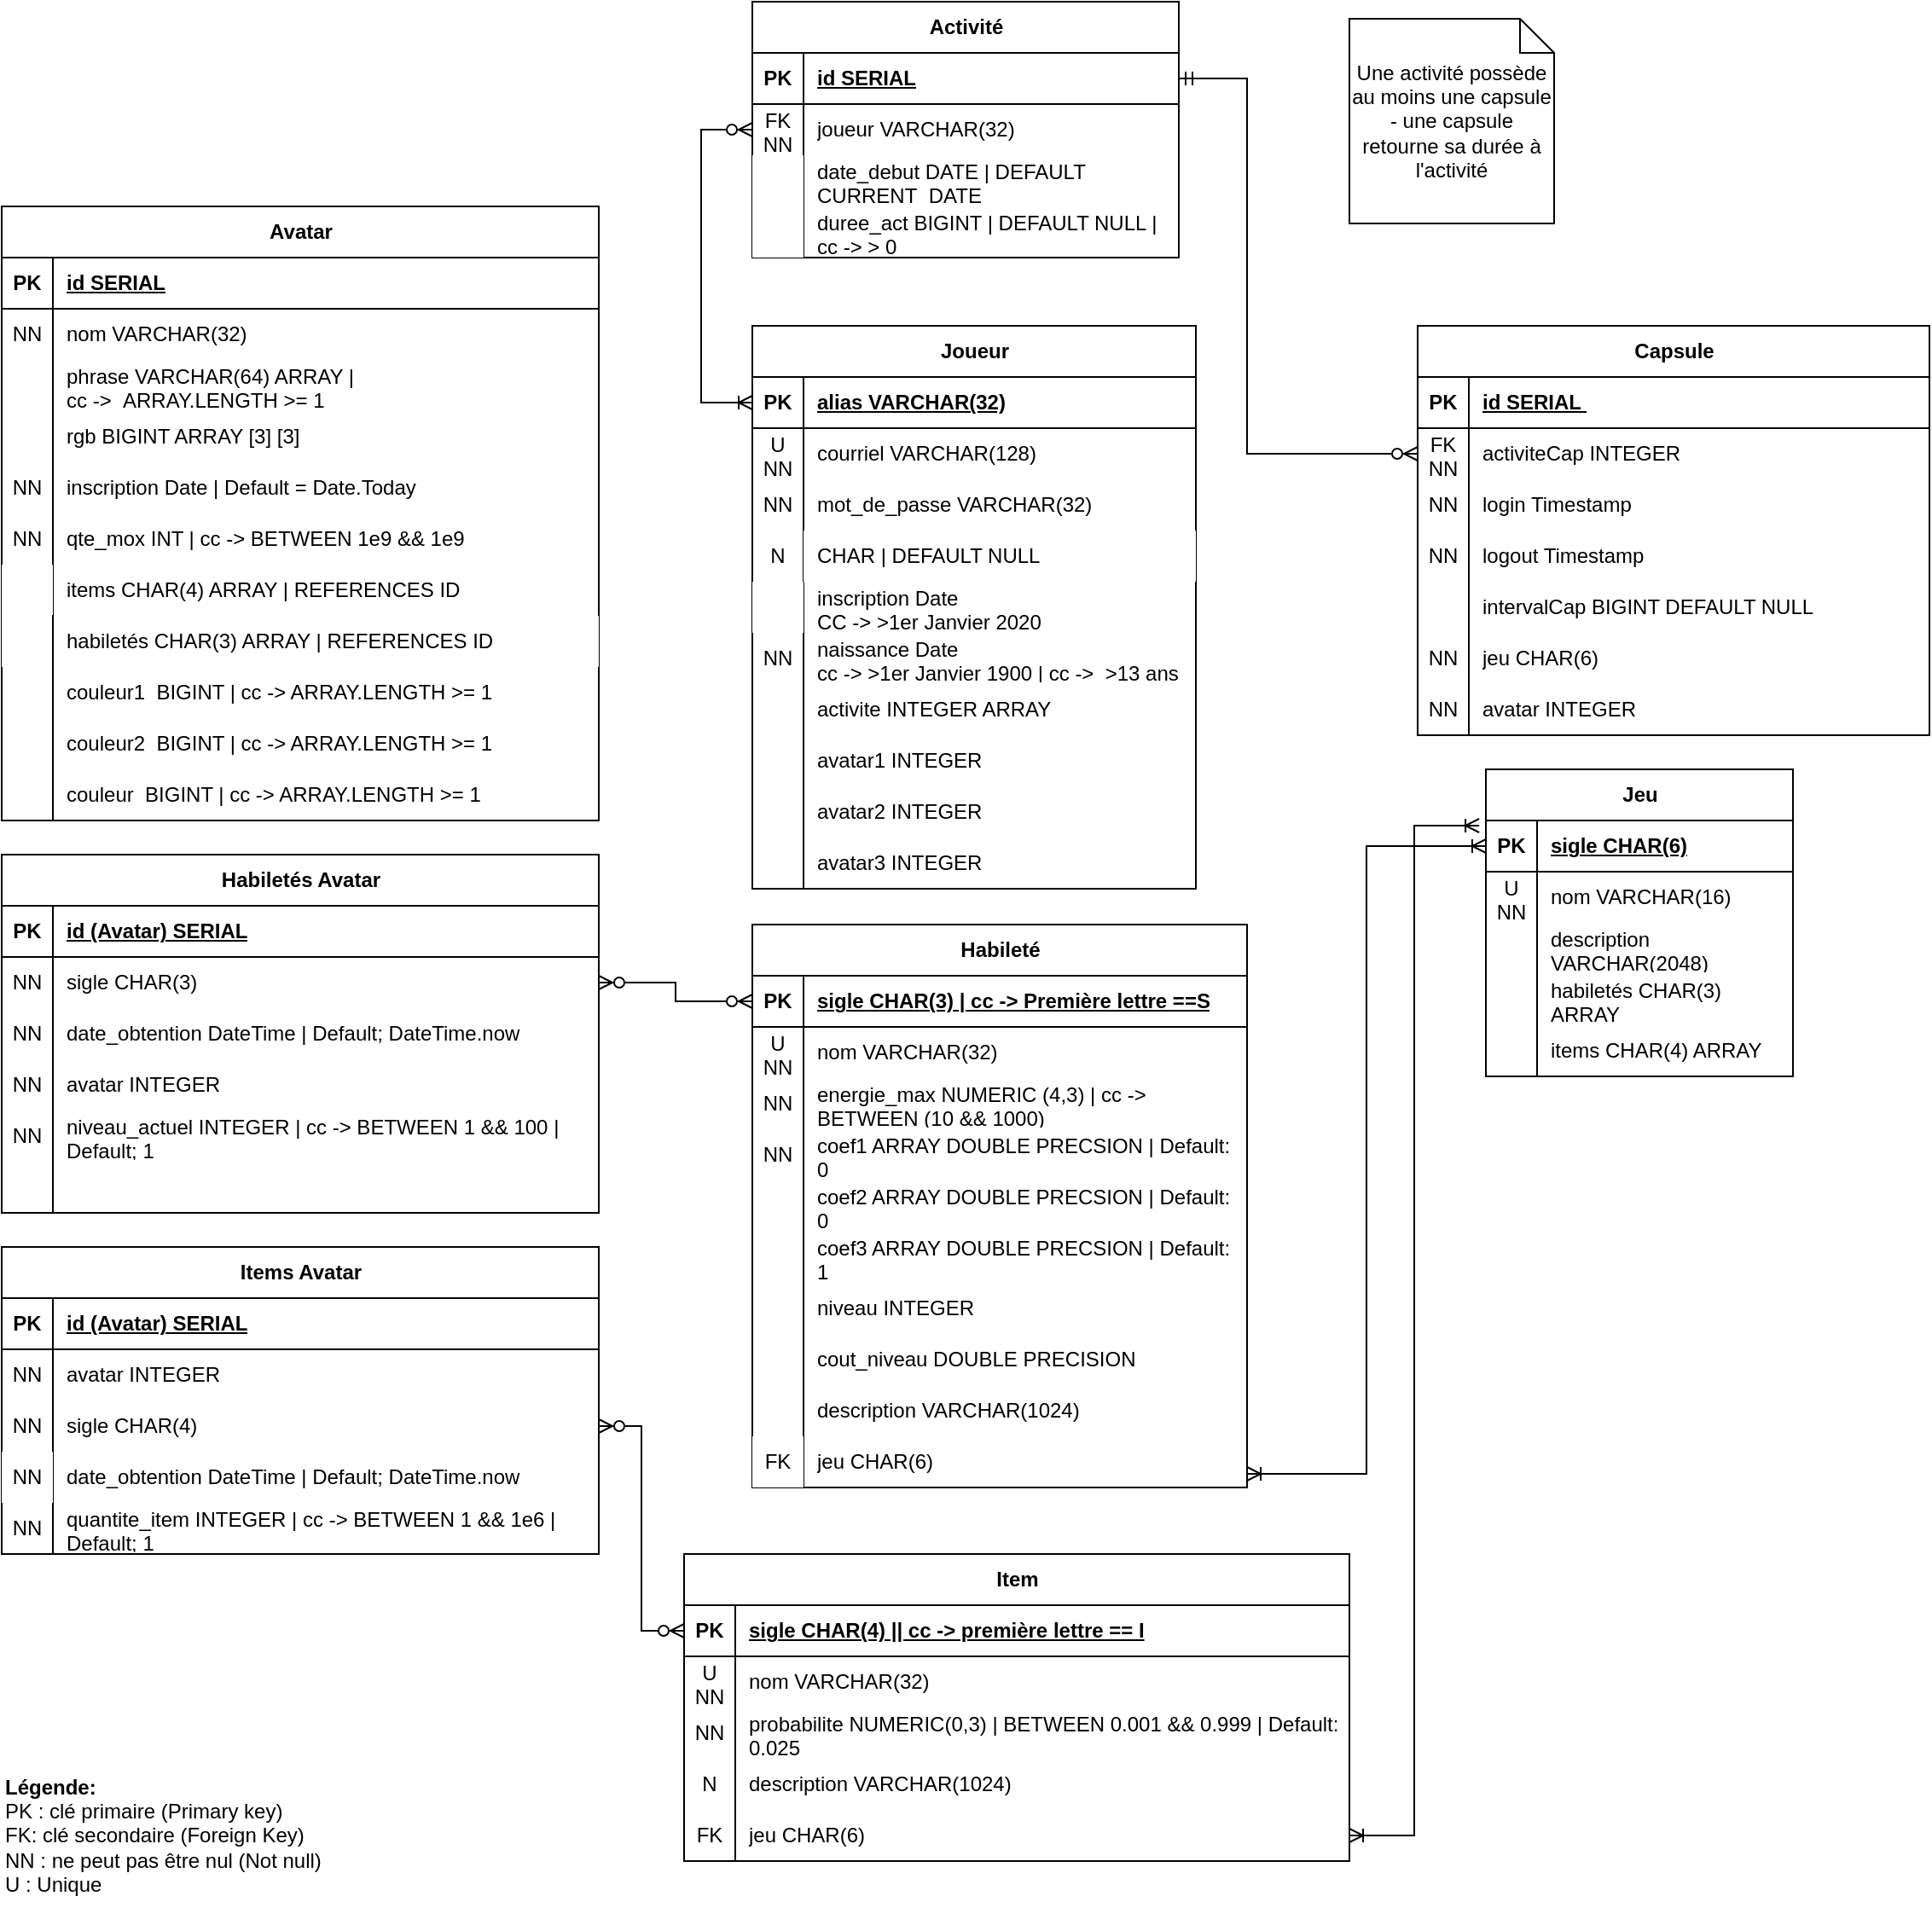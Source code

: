 <mxfile version="24.0.0" type="google">
  <diagram name="Page-1" id="RIoLju3YoahFzpqNlM8S">
    <mxGraphModel grid="1" page="1" gridSize="10" guides="1" tooltips="1" connect="1" arrows="1" fold="1" pageScale="1" pageWidth="827" pageHeight="1169" math="0" shadow="0">
      <root>
        <mxCell id="0" />
        <mxCell id="1" parent="0" />
        <mxCell id="WqWR_ZHzZURQpQg6EkxH-1" value="Joueur" style="shape=table;startSize=30;container=1;collapsible=1;childLayout=tableLayout;fixedRows=1;rowLines=0;fontStyle=1;align=center;resizeLast=1;html=1;" vertex="1" parent="1">
          <mxGeometry x="690" y="420" width="260" height="330" as="geometry" />
        </mxCell>
        <mxCell id="WqWR_ZHzZURQpQg6EkxH-2" value="" style="shape=tableRow;horizontal=0;startSize=0;swimlaneHead=0;swimlaneBody=0;fillColor=none;collapsible=0;dropTarget=0;points=[[0,0.5],[1,0.5]];portConstraint=eastwest;top=0;left=0;right=0;bottom=1;" vertex="1" parent="WqWR_ZHzZURQpQg6EkxH-1">
          <mxGeometry y="30" width="260" height="30" as="geometry" />
        </mxCell>
        <mxCell id="WqWR_ZHzZURQpQg6EkxH-3" value="PK" style="shape=partialRectangle;connectable=0;fillColor=none;top=0;left=0;bottom=0;right=0;fontStyle=1;overflow=hidden;whiteSpace=wrap;html=1;" vertex="1" parent="WqWR_ZHzZURQpQg6EkxH-2">
          <mxGeometry width="30" height="30" as="geometry">
            <mxRectangle width="30" height="30" as="alternateBounds" />
          </mxGeometry>
        </mxCell>
        <mxCell id="WqWR_ZHzZURQpQg6EkxH-4" value="alias VARCHAR(32)" style="shape=partialRectangle;connectable=0;fillColor=none;top=0;left=0;bottom=0;right=0;align=left;spacingLeft=6;fontStyle=5;overflow=hidden;whiteSpace=wrap;html=1;" vertex="1" parent="WqWR_ZHzZURQpQg6EkxH-2">
          <mxGeometry x="30" width="230" height="30" as="geometry">
            <mxRectangle width="230" height="30" as="alternateBounds" />
          </mxGeometry>
        </mxCell>
        <mxCell id="WqWR_ZHzZURQpQg6EkxH-5" value="" style="shape=tableRow;horizontal=0;startSize=0;swimlaneHead=0;swimlaneBody=0;fillColor=none;collapsible=0;dropTarget=0;points=[[0,0.5],[1,0.5]];portConstraint=eastwest;top=0;left=0;right=0;bottom=0;" vertex="1" parent="WqWR_ZHzZURQpQg6EkxH-1">
          <mxGeometry y="60" width="260" height="30" as="geometry" />
        </mxCell>
        <mxCell id="WqWR_ZHzZURQpQg6EkxH-6" value="U NN" style="shape=partialRectangle;connectable=0;fillColor=none;top=0;left=0;bottom=0;right=0;editable=1;overflow=hidden;whiteSpace=wrap;html=1;" vertex="1" parent="WqWR_ZHzZURQpQg6EkxH-5">
          <mxGeometry width="30" height="30" as="geometry">
            <mxRectangle width="30" height="30" as="alternateBounds" />
          </mxGeometry>
        </mxCell>
        <mxCell id="WqWR_ZHzZURQpQg6EkxH-7" value="courriel VARCHAR(128)" style="shape=partialRectangle;connectable=0;fillColor=none;top=0;left=0;bottom=0;right=0;align=left;spacingLeft=6;overflow=hidden;whiteSpace=wrap;html=1;" vertex="1" parent="WqWR_ZHzZURQpQg6EkxH-5">
          <mxGeometry x="30" width="230" height="30" as="geometry">
            <mxRectangle width="230" height="30" as="alternateBounds" />
          </mxGeometry>
        </mxCell>
        <mxCell id="WqWR_ZHzZURQpQg6EkxH-8" value="" style="shape=tableRow;horizontal=0;startSize=0;swimlaneHead=0;swimlaneBody=0;fillColor=none;collapsible=0;dropTarget=0;points=[[0,0.5],[1,0.5]];portConstraint=eastwest;top=0;left=0;right=0;bottom=0;" vertex="1" parent="WqWR_ZHzZURQpQg6EkxH-1">
          <mxGeometry y="90" width="260" height="30" as="geometry" />
        </mxCell>
        <mxCell id="WqWR_ZHzZURQpQg6EkxH-9" value="NN" style="shape=partialRectangle;connectable=0;fillColor=none;top=0;left=0;bottom=0;right=0;editable=1;overflow=hidden;whiteSpace=wrap;html=1;" vertex="1" parent="WqWR_ZHzZURQpQg6EkxH-8">
          <mxGeometry width="30" height="30" as="geometry">
            <mxRectangle width="30" height="30" as="alternateBounds" />
          </mxGeometry>
        </mxCell>
        <mxCell id="WqWR_ZHzZURQpQg6EkxH-10" value="mot_de_passe VARCHAR(32)" style="shape=partialRectangle;connectable=0;fillColor=none;top=0;left=0;bottom=0;right=0;align=left;spacingLeft=6;overflow=hidden;whiteSpace=wrap;html=1;" vertex="1" parent="WqWR_ZHzZURQpQg6EkxH-8">
          <mxGeometry x="30" width="230" height="30" as="geometry">
            <mxRectangle width="230" height="30" as="alternateBounds" />
          </mxGeometry>
        </mxCell>
        <mxCell id="WqWR_ZHzZURQpQg6EkxH-14" value="" style="shape=tableRow;horizontal=0;startSize=0;swimlaneHead=0;swimlaneBody=0;fillColor=none;collapsible=0;dropTarget=0;points=[[0,0.5],[1,0.5]];portConstraint=eastwest;top=0;left=0;right=0;bottom=0;" vertex="1" parent="WqWR_ZHzZURQpQg6EkxH-1">
          <mxGeometry y="120" width="260" height="30" as="geometry" />
        </mxCell>
        <mxCell id="WqWR_ZHzZURQpQg6EkxH-15" value="N" style="shape=partialRectangle;connectable=0;fillColor=none;top=0;left=0;bottom=0;right=0;editable=1;overflow=hidden;whiteSpace=wrap;html=1;" vertex="1" parent="WqWR_ZHzZURQpQg6EkxH-14">
          <mxGeometry width="30" height="30" as="geometry">
            <mxRectangle width="30" height="30" as="alternateBounds" />
          </mxGeometry>
        </mxCell>
        <mxCell id="WqWR_ZHzZURQpQg6EkxH-16" value="CHAR | DEFAULT NULL" style="shape=partialRectangle;connectable=0;top=0;left=0;bottom=0;right=0;align=left;spacingLeft=6;overflow=hidden;whiteSpace=wrap;html=1;" vertex="1" parent="WqWR_ZHzZURQpQg6EkxH-14">
          <mxGeometry x="30" width="230" height="30" as="geometry">
            <mxRectangle width="230" height="30" as="alternateBounds" />
          </mxGeometry>
        </mxCell>
        <mxCell id="WqWR_ZHzZURQpQg6EkxH-20" value="" style="shape=tableRow;horizontal=0;startSize=0;swimlaneHead=0;swimlaneBody=0;fillColor=none;collapsible=0;dropTarget=0;points=[[0,0.5],[1,0.5]];portConstraint=eastwest;top=0;left=0;right=0;bottom=0;" vertex="1" parent="WqWR_ZHzZURQpQg6EkxH-1">
          <mxGeometry y="150" width="260" height="30" as="geometry" />
        </mxCell>
        <mxCell id="WqWR_ZHzZURQpQg6EkxH-21" value="" style="shape=partialRectangle;connectable=0;top=0;left=0;bottom=0;right=0;editable=1;overflow=hidden;whiteSpace=wrap;html=1;" vertex="1" parent="WqWR_ZHzZURQpQg6EkxH-20">
          <mxGeometry width="30" height="30" as="geometry">
            <mxRectangle width="30" height="30" as="alternateBounds" />
          </mxGeometry>
        </mxCell>
        <mxCell id="WqWR_ZHzZURQpQg6EkxH-22" value="inscription Date&amp;nbsp;&lt;br&gt;&lt;u&gt;CC -&amp;gt; &amp;gt;1er Janvier 2020&lt;/u&gt;" style="shape=partialRectangle;connectable=0;fillColor=none;top=0;left=0;bottom=0;right=0;align=left;spacingLeft=6;overflow=hidden;whiteSpace=wrap;html=1;" vertex="1" parent="WqWR_ZHzZURQpQg6EkxH-20">
          <mxGeometry x="30" width="230" height="30" as="geometry">
            <mxRectangle width="230" height="30" as="alternateBounds" />
          </mxGeometry>
        </mxCell>
        <mxCell id="WqWR_ZHzZURQpQg6EkxH-11" value="" style="shape=tableRow;horizontal=0;startSize=0;swimlaneHead=0;swimlaneBody=0;fillColor=none;collapsible=0;dropTarget=0;points=[[0,0.5],[1,0.5]];portConstraint=eastwest;top=0;left=0;right=0;bottom=0;" vertex="1" parent="WqWR_ZHzZURQpQg6EkxH-1">
          <mxGeometry y="180" width="260" height="30" as="geometry" />
        </mxCell>
        <mxCell id="WqWR_ZHzZURQpQg6EkxH-12" value="NN" style="shape=partialRectangle;connectable=0;fillColor=none;top=0;left=0;bottom=0;right=0;editable=1;overflow=hidden;whiteSpace=wrap;html=1;" vertex="1" parent="WqWR_ZHzZURQpQg6EkxH-11">
          <mxGeometry width="30" height="30" as="geometry">
            <mxRectangle width="30" height="30" as="alternateBounds" />
          </mxGeometry>
        </mxCell>
        <mxCell id="WqWR_ZHzZURQpQg6EkxH-13" value="naissance Date&lt;br&gt;cc -&amp;gt; &amp;gt;1er Janvier 1900 | cc -&amp;gt;&amp;nbsp; &amp;gt;13 ans" style="shape=partialRectangle;connectable=0;fillColor=none;top=0;left=0;bottom=0;right=0;align=left;spacingLeft=6;overflow=hidden;whiteSpace=wrap;html=1;" vertex="1" parent="WqWR_ZHzZURQpQg6EkxH-11">
          <mxGeometry x="30" width="230" height="30" as="geometry">
            <mxRectangle width="230" height="30" as="alternateBounds" />
          </mxGeometry>
        </mxCell>
        <mxCell id="HIsuUkj9hTMUl8DgI0Zi-1" value="" style="shape=tableRow;horizontal=0;startSize=0;swimlaneHead=0;swimlaneBody=0;fillColor=none;collapsible=0;dropTarget=0;points=[[0,0.5],[1,0.5]];portConstraint=eastwest;top=0;left=0;right=0;bottom=0;" vertex="1" parent="WqWR_ZHzZURQpQg6EkxH-1">
          <mxGeometry y="210" width="260" height="30" as="geometry" />
        </mxCell>
        <mxCell id="HIsuUkj9hTMUl8DgI0Zi-2" value="" style="shape=partialRectangle;connectable=0;fillColor=none;top=0;left=0;bottom=0;right=0;editable=1;overflow=hidden;whiteSpace=wrap;html=1;" vertex="1" parent="HIsuUkj9hTMUl8DgI0Zi-1">
          <mxGeometry width="30" height="30" as="geometry">
            <mxRectangle width="30" height="30" as="alternateBounds" />
          </mxGeometry>
        </mxCell>
        <mxCell id="HIsuUkj9hTMUl8DgI0Zi-3" value="activite INTEGER ARRAY" style="shape=partialRectangle;connectable=0;fillColor=none;top=0;left=0;bottom=0;right=0;align=left;spacingLeft=6;overflow=hidden;whiteSpace=wrap;html=1;" vertex="1" parent="HIsuUkj9hTMUl8DgI0Zi-1">
          <mxGeometry x="30" width="230" height="30" as="geometry">
            <mxRectangle width="230" height="30" as="alternateBounds" />
          </mxGeometry>
        </mxCell>
        <mxCell id="WqWR_ZHzZURQpQg6EkxH-184" value="" style="shape=tableRow;horizontal=0;startSize=0;swimlaneHead=0;swimlaneBody=0;fillColor=none;collapsible=0;dropTarget=0;points=[[0,0.5],[1,0.5]];portConstraint=eastwest;top=0;left=0;right=0;bottom=0;" vertex="1" parent="WqWR_ZHzZURQpQg6EkxH-1">
          <mxGeometry y="240" width="260" height="30" as="geometry" />
        </mxCell>
        <mxCell id="WqWR_ZHzZURQpQg6EkxH-185" value="" style="shape=partialRectangle;connectable=0;fillColor=none;top=0;left=0;bottom=0;right=0;editable=1;overflow=hidden;whiteSpace=wrap;html=1;" vertex="1" parent="WqWR_ZHzZURQpQg6EkxH-184">
          <mxGeometry width="30" height="30" as="geometry">
            <mxRectangle width="30" height="30" as="alternateBounds" />
          </mxGeometry>
        </mxCell>
        <mxCell id="WqWR_ZHzZURQpQg6EkxH-186" value="avatar1 INTEGER" style="shape=partialRectangle;connectable=0;fillColor=none;top=0;left=0;bottom=0;right=0;align=left;spacingLeft=6;overflow=hidden;whiteSpace=wrap;html=1;" vertex="1" parent="WqWR_ZHzZURQpQg6EkxH-184">
          <mxGeometry x="30" width="230" height="30" as="geometry">
            <mxRectangle width="230" height="30" as="alternateBounds" />
          </mxGeometry>
        </mxCell>
        <mxCell id="-ZJehGylz-YCowETlOdy-35" value="" style="shape=tableRow;horizontal=0;startSize=0;swimlaneHead=0;swimlaneBody=0;fillColor=none;collapsible=0;dropTarget=0;points=[[0,0.5],[1,0.5]];portConstraint=eastwest;top=0;left=0;right=0;bottom=0;" vertex="1" parent="WqWR_ZHzZURQpQg6EkxH-1">
          <mxGeometry y="270" width="260" height="30" as="geometry" />
        </mxCell>
        <mxCell id="-ZJehGylz-YCowETlOdy-36" value="" style="shape=partialRectangle;connectable=0;fillColor=none;top=0;left=0;bottom=0;right=0;editable=1;overflow=hidden;whiteSpace=wrap;html=1;" vertex="1" parent="-ZJehGylz-YCowETlOdy-35">
          <mxGeometry width="30" height="30" as="geometry">
            <mxRectangle width="30" height="30" as="alternateBounds" />
          </mxGeometry>
        </mxCell>
        <mxCell id="-ZJehGylz-YCowETlOdy-37" value="avatar2 INTEGER" style="shape=partialRectangle;connectable=0;fillColor=none;top=0;left=0;bottom=0;right=0;align=left;spacingLeft=6;overflow=hidden;whiteSpace=wrap;html=1;" vertex="1" parent="-ZJehGylz-YCowETlOdy-35">
          <mxGeometry x="30" width="230" height="30" as="geometry">
            <mxRectangle width="230" height="30" as="alternateBounds" />
          </mxGeometry>
        </mxCell>
        <mxCell id="-ZJehGylz-YCowETlOdy-38" value="" style="shape=tableRow;horizontal=0;startSize=0;swimlaneHead=0;swimlaneBody=0;fillColor=none;collapsible=0;dropTarget=0;points=[[0,0.5],[1,0.5]];portConstraint=eastwest;top=0;left=0;right=0;bottom=0;" vertex="1" parent="WqWR_ZHzZURQpQg6EkxH-1">
          <mxGeometry y="300" width="260" height="30" as="geometry" />
        </mxCell>
        <mxCell id="-ZJehGylz-YCowETlOdy-39" value="" style="shape=partialRectangle;connectable=0;fillColor=none;top=0;left=0;bottom=0;right=0;editable=1;overflow=hidden;whiteSpace=wrap;html=1;" vertex="1" parent="-ZJehGylz-YCowETlOdy-38">
          <mxGeometry width="30" height="30" as="geometry">
            <mxRectangle width="30" height="30" as="alternateBounds" />
          </mxGeometry>
        </mxCell>
        <mxCell id="-ZJehGylz-YCowETlOdy-40" value="avatar3 INTEGER" style="shape=partialRectangle;connectable=0;fillColor=none;top=0;left=0;bottom=0;right=0;align=left;spacingLeft=6;overflow=hidden;whiteSpace=wrap;html=1;" vertex="1" parent="-ZJehGylz-YCowETlOdy-38">
          <mxGeometry x="30" width="230" height="30" as="geometry">
            <mxRectangle width="230" height="30" as="alternateBounds" />
          </mxGeometry>
        </mxCell>
        <mxCell id="WqWR_ZHzZURQpQg6EkxH-23" value="Jeu" style="shape=table;startSize=30;container=1;collapsible=1;childLayout=tableLayout;fixedRows=1;rowLines=0;fontStyle=1;align=center;resizeLast=1;html=1;" vertex="1" parent="1">
          <mxGeometry x="1120" y="680" width="180" height="180" as="geometry" />
        </mxCell>
        <mxCell id="WqWR_ZHzZURQpQg6EkxH-24" value="" style="shape=tableRow;horizontal=0;startSize=0;swimlaneHead=0;swimlaneBody=0;fillColor=none;collapsible=0;dropTarget=0;points=[[0,0.5],[1,0.5]];portConstraint=eastwest;top=0;left=0;right=0;bottom=1;" vertex="1" parent="WqWR_ZHzZURQpQg6EkxH-23">
          <mxGeometry y="30" width="180" height="30" as="geometry" />
        </mxCell>
        <mxCell id="WqWR_ZHzZURQpQg6EkxH-25" value="PK" style="shape=partialRectangle;connectable=0;fillColor=none;top=0;left=0;bottom=0;right=0;fontStyle=1;overflow=hidden;whiteSpace=wrap;html=1;" vertex="1" parent="WqWR_ZHzZURQpQg6EkxH-24">
          <mxGeometry width="30" height="30" as="geometry">
            <mxRectangle width="30" height="30" as="alternateBounds" />
          </mxGeometry>
        </mxCell>
        <mxCell id="WqWR_ZHzZURQpQg6EkxH-26" value="sigle CHAR(6)" style="shape=partialRectangle;connectable=0;fillColor=none;top=0;left=0;bottom=0;right=0;align=left;spacingLeft=6;fontStyle=5;overflow=hidden;whiteSpace=wrap;html=1;" vertex="1" parent="WqWR_ZHzZURQpQg6EkxH-24">
          <mxGeometry x="30" width="150" height="30" as="geometry">
            <mxRectangle width="150" height="30" as="alternateBounds" />
          </mxGeometry>
        </mxCell>
        <mxCell id="WqWR_ZHzZURQpQg6EkxH-27" value="" style="shape=tableRow;horizontal=0;startSize=0;swimlaneHead=0;swimlaneBody=0;fillColor=none;collapsible=0;dropTarget=0;points=[[0,0.5],[1,0.5]];portConstraint=eastwest;top=0;left=0;right=0;bottom=0;" vertex="1" parent="WqWR_ZHzZURQpQg6EkxH-23">
          <mxGeometry y="60" width="180" height="30" as="geometry" />
        </mxCell>
        <mxCell id="WqWR_ZHzZURQpQg6EkxH-28" value="U&lt;br&gt;NN" style="shape=partialRectangle;connectable=0;fillColor=none;top=0;left=0;bottom=0;right=0;editable=1;overflow=hidden;whiteSpace=wrap;html=1;" vertex="1" parent="WqWR_ZHzZURQpQg6EkxH-27">
          <mxGeometry width="30" height="30" as="geometry">
            <mxRectangle width="30" height="30" as="alternateBounds" />
          </mxGeometry>
        </mxCell>
        <mxCell id="WqWR_ZHzZURQpQg6EkxH-29" value="nom VARCHAR(16)" style="shape=partialRectangle;connectable=0;fillColor=none;top=0;left=0;bottom=0;right=0;align=left;spacingLeft=6;overflow=hidden;whiteSpace=wrap;html=1;" vertex="1" parent="WqWR_ZHzZURQpQg6EkxH-27">
          <mxGeometry x="30" width="150" height="30" as="geometry">
            <mxRectangle width="150" height="30" as="alternateBounds" />
          </mxGeometry>
        </mxCell>
        <mxCell id="WqWR_ZHzZURQpQg6EkxH-30" value="" style="shape=tableRow;horizontal=0;startSize=0;swimlaneHead=0;swimlaneBody=0;fillColor=none;collapsible=0;dropTarget=0;points=[[0,0.5],[1,0.5]];portConstraint=eastwest;top=0;left=0;right=0;bottom=0;" vertex="1" parent="WqWR_ZHzZURQpQg6EkxH-23">
          <mxGeometry y="90" width="180" height="30" as="geometry" />
        </mxCell>
        <mxCell id="WqWR_ZHzZURQpQg6EkxH-31" value="" style="shape=partialRectangle;connectable=0;fillColor=none;top=0;left=0;bottom=0;right=0;editable=1;overflow=hidden;whiteSpace=wrap;html=1;" vertex="1" parent="WqWR_ZHzZURQpQg6EkxH-30">
          <mxGeometry width="30" height="30" as="geometry">
            <mxRectangle width="30" height="30" as="alternateBounds" />
          </mxGeometry>
        </mxCell>
        <mxCell id="WqWR_ZHzZURQpQg6EkxH-32" value="description VARCHAR(2048)" style="shape=partialRectangle;connectable=0;fillColor=none;top=0;left=0;bottom=0;right=0;align=left;spacingLeft=6;overflow=hidden;whiteSpace=wrap;html=1;" vertex="1" parent="WqWR_ZHzZURQpQg6EkxH-30">
          <mxGeometry x="30" width="150" height="30" as="geometry">
            <mxRectangle width="150" height="30" as="alternateBounds" />
          </mxGeometry>
        </mxCell>
        <mxCell id="WqWR_ZHzZURQpQg6EkxH-78" value="" style="shape=tableRow;horizontal=0;startSize=0;swimlaneHead=0;swimlaneBody=0;fillColor=none;collapsible=0;dropTarget=0;points=[[0,0.5],[1,0.5]];portConstraint=eastwest;top=0;left=0;right=0;bottom=0;" vertex="1" parent="WqWR_ZHzZURQpQg6EkxH-23">
          <mxGeometry y="120" width="180" height="30" as="geometry" />
        </mxCell>
        <mxCell id="WqWR_ZHzZURQpQg6EkxH-79" value="" style="shape=partialRectangle;connectable=0;fillColor=none;top=0;left=0;bottom=0;right=0;editable=1;overflow=hidden;whiteSpace=wrap;html=1;" vertex="1" parent="WqWR_ZHzZURQpQg6EkxH-78">
          <mxGeometry width="30" height="30" as="geometry">
            <mxRectangle width="30" height="30" as="alternateBounds" />
          </mxGeometry>
        </mxCell>
        <mxCell id="WqWR_ZHzZURQpQg6EkxH-80" value="habiletés CHAR(3) ARRAY" style="shape=partialRectangle;connectable=0;fillColor=none;top=0;left=0;bottom=0;right=0;align=left;spacingLeft=6;overflow=hidden;whiteSpace=wrap;html=1;" vertex="1" parent="WqWR_ZHzZURQpQg6EkxH-78">
          <mxGeometry x="30" width="150" height="30" as="geometry">
            <mxRectangle width="150" height="30" as="alternateBounds" />
          </mxGeometry>
        </mxCell>
        <mxCell id="WqWR_ZHzZURQpQg6EkxH-33" value="" style="shape=tableRow;horizontal=0;startSize=0;swimlaneHead=0;swimlaneBody=0;fillColor=none;collapsible=0;dropTarget=0;points=[[0,0.5],[1,0.5]];portConstraint=eastwest;top=0;left=0;right=0;bottom=0;" vertex="1" parent="WqWR_ZHzZURQpQg6EkxH-23">
          <mxGeometry y="150" width="180" height="30" as="geometry" />
        </mxCell>
        <mxCell id="WqWR_ZHzZURQpQg6EkxH-34" value="" style="shape=partialRectangle;connectable=0;fillColor=none;top=0;left=0;bottom=0;right=0;editable=1;overflow=hidden;whiteSpace=wrap;html=1;" vertex="1" parent="WqWR_ZHzZURQpQg6EkxH-33">
          <mxGeometry width="30" height="30" as="geometry">
            <mxRectangle width="30" height="30" as="alternateBounds" />
          </mxGeometry>
        </mxCell>
        <mxCell id="WqWR_ZHzZURQpQg6EkxH-35" value="items CHAR(4) ARRAY&amp;nbsp;" style="shape=partialRectangle;connectable=0;fillColor=none;top=0;left=0;bottom=0;right=0;align=left;spacingLeft=6;overflow=hidden;whiteSpace=wrap;html=1;" vertex="1" parent="WqWR_ZHzZURQpQg6EkxH-33">
          <mxGeometry x="30" width="150" height="30" as="geometry">
            <mxRectangle width="150" height="30" as="alternateBounds" />
          </mxGeometry>
        </mxCell>
        <mxCell id="WqWR_ZHzZURQpQg6EkxH-49" value="Habileté" style="shape=table;startSize=30;container=1;collapsible=1;childLayout=tableLayout;fixedRows=1;rowLines=0;fontStyle=1;align=center;resizeLast=1;html=1;" vertex="1" parent="1">
          <mxGeometry x="690" y="771" width="290" height="330" as="geometry" />
        </mxCell>
        <mxCell id="WqWR_ZHzZURQpQg6EkxH-50" value="" style="shape=tableRow;horizontal=0;startSize=0;swimlaneHead=0;swimlaneBody=0;fillColor=none;collapsible=0;dropTarget=0;points=[[0,0.5],[1,0.5]];portConstraint=eastwest;top=0;left=0;right=0;bottom=1;" vertex="1" parent="WqWR_ZHzZURQpQg6EkxH-49">
          <mxGeometry y="30" width="290" height="30" as="geometry" />
        </mxCell>
        <mxCell id="WqWR_ZHzZURQpQg6EkxH-51" value="PK" style="shape=partialRectangle;connectable=0;fillColor=none;top=0;left=0;bottom=0;right=0;fontStyle=1;overflow=hidden;whiteSpace=wrap;html=1;" vertex="1" parent="WqWR_ZHzZURQpQg6EkxH-50">
          <mxGeometry width="30" height="30" as="geometry">
            <mxRectangle width="30" height="30" as="alternateBounds" />
          </mxGeometry>
        </mxCell>
        <mxCell id="WqWR_ZHzZURQpQg6EkxH-52" value="sigle CHAR(3) | cc -&amp;gt; Première lettre ==S" style="shape=partialRectangle;connectable=0;fillColor=none;top=0;left=0;bottom=0;right=0;align=left;spacingLeft=6;fontStyle=5;overflow=hidden;whiteSpace=wrap;html=1;" vertex="1" parent="WqWR_ZHzZURQpQg6EkxH-50">
          <mxGeometry x="30" width="260" height="30" as="geometry">
            <mxRectangle width="260" height="30" as="alternateBounds" />
          </mxGeometry>
        </mxCell>
        <mxCell id="WqWR_ZHzZURQpQg6EkxH-53" value="" style="shape=tableRow;horizontal=0;startSize=0;swimlaneHead=0;swimlaneBody=0;fillColor=none;collapsible=0;dropTarget=0;points=[[0,0.5],[1,0.5]];portConstraint=eastwest;top=0;left=0;right=0;bottom=0;" vertex="1" parent="WqWR_ZHzZURQpQg6EkxH-49">
          <mxGeometry y="60" width="290" height="30" as="geometry" />
        </mxCell>
        <mxCell id="WqWR_ZHzZURQpQg6EkxH-54" value="U&lt;br&gt;NN" style="shape=partialRectangle;connectable=0;fillColor=none;top=0;left=0;bottom=0;right=0;editable=1;overflow=hidden;whiteSpace=wrap;html=1;" vertex="1" parent="WqWR_ZHzZURQpQg6EkxH-53">
          <mxGeometry width="30" height="30" as="geometry">
            <mxRectangle width="30" height="30" as="alternateBounds" />
          </mxGeometry>
        </mxCell>
        <mxCell id="WqWR_ZHzZURQpQg6EkxH-55" value="nom VARCHAR(32)" style="shape=partialRectangle;connectable=0;fillColor=none;top=0;left=0;bottom=0;right=0;align=left;spacingLeft=6;overflow=hidden;whiteSpace=wrap;html=1;" vertex="1" parent="WqWR_ZHzZURQpQg6EkxH-53">
          <mxGeometry x="30" width="260" height="30" as="geometry">
            <mxRectangle width="260" height="30" as="alternateBounds" />
          </mxGeometry>
        </mxCell>
        <mxCell id="WqWR_ZHzZURQpQg6EkxH-56" value="" style="shape=tableRow;horizontal=0;startSize=0;swimlaneHead=0;swimlaneBody=0;fillColor=none;collapsible=0;dropTarget=0;points=[[0,0.5],[1,0.5]];portConstraint=eastwest;top=0;left=0;right=0;bottom=0;" vertex="1" parent="WqWR_ZHzZURQpQg6EkxH-49">
          <mxGeometry y="90" width="290" height="30" as="geometry" />
        </mxCell>
        <mxCell id="WqWR_ZHzZURQpQg6EkxH-57" value="NN" style="shape=partialRectangle;connectable=0;fillColor=none;top=0;left=0;bottom=0;right=0;editable=1;overflow=hidden;whiteSpace=wrap;html=1;" vertex="1" parent="WqWR_ZHzZURQpQg6EkxH-56">
          <mxGeometry width="30" height="30" as="geometry">
            <mxRectangle width="30" height="30" as="alternateBounds" />
          </mxGeometry>
        </mxCell>
        <mxCell id="WqWR_ZHzZURQpQg6EkxH-58" value="energie_max NUMERIC (4,3) | cc -&amp;gt; BETWEEN (10 &amp;amp;&amp;amp; 1000)" style="shape=partialRectangle;connectable=0;fillColor=none;top=0;left=0;bottom=0;right=0;align=left;spacingLeft=6;overflow=hidden;whiteSpace=wrap;html=1;" vertex="1" parent="WqWR_ZHzZURQpQg6EkxH-56">
          <mxGeometry x="30" width="260" height="30" as="geometry">
            <mxRectangle width="260" height="30" as="alternateBounds" />
          </mxGeometry>
        </mxCell>
        <mxCell id="WqWR_ZHzZURQpQg6EkxH-59" value="" style="shape=tableRow;horizontal=0;startSize=0;swimlaneHead=0;swimlaneBody=0;fillColor=none;collapsible=0;dropTarget=0;points=[[0,0.5],[1,0.5]];portConstraint=eastwest;top=0;left=0;right=0;bottom=0;" vertex="1" parent="WqWR_ZHzZURQpQg6EkxH-49">
          <mxGeometry y="120" width="290" height="30" as="geometry" />
        </mxCell>
        <mxCell id="WqWR_ZHzZURQpQg6EkxH-60" value="NN" style="shape=partialRectangle;connectable=0;fillColor=none;top=0;left=0;bottom=0;right=0;editable=1;overflow=hidden;whiteSpace=wrap;html=1;" vertex="1" parent="WqWR_ZHzZURQpQg6EkxH-59">
          <mxGeometry width="30" height="30" as="geometry">
            <mxRectangle width="30" height="30" as="alternateBounds" />
          </mxGeometry>
        </mxCell>
        <mxCell id="WqWR_ZHzZURQpQg6EkxH-61" value="coef1 ARRAY DOUBLE PRECSION | Default: 0" style="shape=partialRectangle;connectable=0;fillColor=none;top=0;left=0;bottom=0;right=0;align=left;spacingLeft=6;overflow=hidden;whiteSpace=wrap;html=1;" vertex="1" parent="WqWR_ZHzZURQpQg6EkxH-59">
          <mxGeometry x="30" width="260" height="30" as="geometry">
            <mxRectangle width="260" height="30" as="alternateBounds" />
          </mxGeometry>
        </mxCell>
        <mxCell id="WqWR_ZHzZURQpQg6EkxH-62" value="" style="shape=tableRow;horizontal=0;startSize=0;swimlaneHead=0;swimlaneBody=0;fillColor=none;collapsible=0;dropTarget=0;points=[[0,0.5],[1,0.5]];portConstraint=eastwest;top=0;left=0;right=0;bottom=0;" vertex="1" parent="WqWR_ZHzZURQpQg6EkxH-49">
          <mxGeometry y="150" width="290" height="30" as="geometry" />
        </mxCell>
        <mxCell id="WqWR_ZHzZURQpQg6EkxH-63" value="" style="shape=partialRectangle;connectable=0;fillColor=none;top=0;left=0;bottom=0;right=0;editable=1;overflow=hidden;whiteSpace=wrap;html=1;" vertex="1" parent="WqWR_ZHzZURQpQg6EkxH-62">
          <mxGeometry width="30" height="30" as="geometry">
            <mxRectangle width="30" height="30" as="alternateBounds" />
          </mxGeometry>
        </mxCell>
        <mxCell id="WqWR_ZHzZURQpQg6EkxH-64" value="coef2 ARRAY DOUBLE PRECSION | Default: 0" style="shape=partialRectangle;connectable=0;fillColor=none;top=0;left=0;bottom=0;right=0;align=left;spacingLeft=6;overflow=hidden;whiteSpace=wrap;html=1;" vertex="1" parent="WqWR_ZHzZURQpQg6EkxH-62">
          <mxGeometry x="30" width="260" height="30" as="geometry">
            <mxRectangle width="260" height="30" as="alternateBounds" />
          </mxGeometry>
        </mxCell>
        <mxCell id="HIsuUkj9hTMUl8DgI0Zi-19" value="" style="shape=tableRow;horizontal=0;startSize=0;swimlaneHead=0;swimlaneBody=0;fillColor=none;collapsible=0;dropTarget=0;points=[[0,0.5],[1,0.5]];portConstraint=eastwest;top=0;left=0;right=0;bottom=0;" vertex="1" parent="WqWR_ZHzZURQpQg6EkxH-49">
          <mxGeometry y="180" width="290" height="30" as="geometry" />
        </mxCell>
        <mxCell id="HIsuUkj9hTMUl8DgI0Zi-20" value="" style="shape=partialRectangle;connectable=0;fillColor=none;top=0;left=0;bottom=0;right=0;editable=1;overflow=hidden;whiteSpace=wrap;html=1;" vertex="1" parent="HIsuUkj9hTMUl8DgI0Zi-19">
          <mxGeometry width="30" height="30" as="geometry">
            <mxRectangle width="30" height="30" as="alternateBounds" />
          </mxGeometry>
        </mxCell>
        <mxCell id="HIsuUkj9hTMUl8DgI0Zi-21" value="coef3 ARRAY DOUBLE PRECSION | Default: 1" style="shape=partialRectangle;connectable=0;fillColor=none;top=0;left=0;bottom=0;right=0;align=left;spacingLeft=6;overflow=hidden;whiteSpace=wrap;html=1;" vertex="1" parent="HIsuUkj9hTMUl8DgI0Zi-19">
          <mxGeometry x="30" width="260" height="30" as="geometry">
            <mxRectangle width="260" height="30" as="alternateBounds" />
          </mxGeometry>
        </mxCell>
        <mxCell id="-ZJehGylz-YCowETlOdy-41" value="" style="shape=tableRow;horizontal=0;startSize=0;swimlaneHead=0;swimlaneBody=0;fillColor=none;collapsible=0;dropTarget=0;points=[[0,0.5],[1,0.5]];portConstraint=eastwest;top=0;left=0;right=0;bottom=0;" vertex="1" parent="WqWR_ZHzZURQpQg6EkxH-49">
          <mxGeometry y="210" width="290" height="30" as="geometry" />
        </mxCell>
        <mxCell id="-ZJehGylz-YCowETlOdy-42" value="" style="shape=partialRectangle;connectable=0;fillColor=none;top=0;left=0;bottom=0;right=0;editable=1;overflow=hidden;whiteSpace=wrap;html=1;" vertex="1" parent="-ZJehGylz-YCowETlOdy-41">
          <mxGeometry width="30" height="30" as="geometry">
            <mxRectangle width="30" height="30" as="alternateBounds" />
          </mxGeometry>
        </mxCell>
        <mxCell id="-ZJehGylz-YCowETlOdy-43" value="niveau INTEGER" style="shape=partialRectangle;connectable=0;fillColor=none;top=0;left=0;bottom=0;right=0;align=left;spacingLeft=6;overflow=hidden;whiteSpace=wrap;html=1;" vertex="1" parent="-ZJehGylz-YCowETlOdy-41">
          <mxGeometry x="30" width="260" height="30" as="geometry">
            <mxRectangle width="260" height="30" as="alternateBounds" />
          </mxGeometry>
        </mxCell>
        <mxCell id="-ZJehGylz-YCowETlOdy-44" value="" style="shape=tableRow;horizontal=0;startSize=0;swimlaneHead=0;swimlaneBody=0;fillColor=none;collapsible=0;dropTarget=0;points=[[0,0.5],[1,0.5]];portConstraint=eastwest;top=0;left=0;right=0;bottom=0;" vertex="1" parent="WqWR_ZHzZURQpQg6EkxH-49">
          <mxGeometry y="240" width="290" height="30" as="geometry" />
        </mxCell>
        <mxCell id="-ZJehGylz-YCowETlOdy-45" value="" style="shape=partialRectangle;connectable=0;fillColor=none;top=0;left=0;bottom=0;right=0;editable=1;overflow=hidden;whiteSpace=wrap;html=1;" vertex="1" parent="-ZJehGylz-YCowETlOdy-44">
          <mxGeometry width="30" height="30" as="geometry">
            <mxRectangle width="30" height="30" as="alternateBounds" />
          </mxGeometry>
        </mxCell>
        <mxCell id="-ZJehGylz-YCowETlOdy-46" value="cout_niveau DOUBLE PRECISION" style="shape=partialRectangle;connectable=0;fillColor=none;top=0;left=0;bottom=0;right=0;align=left;spacingLeft=6;overflow=hidden;whiteSpace=wrap;html=1;" vertex="1" parent="-ZJehGylz-YCowETlOdy-44">
          <mxGeometry x="30" width="260" height="30" as="geometry">
            <mxRectangle width="260" height="30" as="alternateBounds" />
          </mxGeometry>
        </mxCell>
        <mxCell id="-ZJehGylz-YCowETlOdy-72" value="" style="shape=tableRow;horizontal=0;startSize=0;swimlaneHead=0;swimlaneBody=0;fillColor=none;collapsible=0;dropTarget=0;points=[[0,0.5],[1,0.5]];portConstraint=eastwest;top=0;left=0;right=0;bottom=0;" vertex="1" parent="WqWR_ZHzZURQpQg6EkxH-49">
          <mxGeometry y="270" width="290" height="30" as="geometry" />
        </mxCell>
        <mxCell id="-ZJehGylz-YCowETlOdy-73" value="" style="shape=partialRectangle;connectable=0;fillColor=none;top=0;left=0;bottom=0;right=0;editable=1;overflow=hidden;whiteSpace=wrap;html=1;" vertex="1" parent="-ZJehGylz-YCowETlOdy-72">
          <mxGeometry width="30" height="30" as="geometry">
            <mxRectangle width="30" height="30" as="alternateBounds" />
          </mxGeometry>
        </mxCell>
        <mxCell id="-ZJehGylz-YCowETlOdy-74" value="description VARCHAR(1024)" style="shape=partialRectangle;connectable=0;fillColor=none;top=0;left=0;bottom=0;right=0;align=left;spacingLeft=6;overflow=hidden;whiteSpace=wrap;html=1;" vertex="1" parent="-ZJehGylz-YCowETlOdy-72">
          <mxGeometry x="30" width="260" height="30" as="geometry">
            <mxRectangle width="260" height="30" as="alternateBounds" />
          </mxGeometry>
        </mxCell>
        <mxCell id="-ZJehGylz-YCowETlOdy-75" value="" style="shape=tableRow;horizontal=0;startSize=0;swimlaneHead=0;swimlaneBody=0;fillColor=none;collapsible=0;dropTarget=0;points=[[0,0.5],[1,0.5]];portConstraint=eastwest;top=0;left=0;right=0;bottom=0;" vertex="1" parent="WqWR_ZHzZURQpQg6EkxH-49">
          <mxGeometry y="300" width="290" height="30" as="geometry" />
        </mxCell>
        <mxCell id="-ZJehGylz-YCowETlOdy-76" value="FK" style="shape=partialRectangle;connectable=0;top=0;left=0;bottom=0;right=0;editable=1;overflow=hidden;whiteSpace=wrap;html=1;" vertex="1" parent="-ZJehGylz-YCowETlOdy-75">
          <mxGeometry width="30" height="30" as="geometry">
            <mxRectangle width="30" height="30" as="alternateBounds" />
          </mxGeometry>
        </mxCell>
        <mxCell id="-ZJehGylz-YCowETlOdy-77" value="jeu CHAR(6)" style="shape=partialRectangle;connectable=0;fillColor=none;top=0;left=0;bottom=0;right=0;align=left;spacingLeft=6;overflow=hidden;whiteSpace=wrap;html=1;" vertex="1" parent="-ZJehGylz-YCowETlOdy-75">
          <mxGeometry x="30" width="260" height="30" as="geometry">
            <mxRectangle width="260" height="30" as="alternateBounds" />
          </mxGeometry>
        </mxCell>
        <mxCell id="WqWR_ZHzZURQpQg6EkxH-65" value="Item" style="shape=table;startSize=30;container=1;collapsible=1;childLayout=tableLayout;fixedRows=1;rowLines=0;fontStyle=1;align=center;resizeLast=1;html=1;" vertex="1" parent="1">
          <mxGeometry x="650" y="1140" width="390" height="180" as="geometry" />
        </mxCell>
        <mxCell id="WqWR_ZHzZURQpQg6EkxH-66" value="" style="shape=tableRow;horizontal=0;startSize=0;swimlaneHead=0;swimlaneBody=0;fillColor=none;collapsible=0;dropTarget=0;points=[[0,0.5],[1,0.5]];portConstraint=eastwest;top=0;left=0;right=0;bottom=1;" vertex="1" parent="WqWR_ZHzZURQpQg6EkxH-65">
          <mxGeometry y="30" width="390" height="30" as="geometry" />
        </mxCell>
        <mxCell id="WqWR_ZHzZURQpQg6EkxH-67" value="PK" style="shape=partialRectangle;connectable=0;fillColor=none;top=0;left=0;bottom=0;right=0;fontStyle=1;overflow=hidden;whiteSpace=wrap;html=1;" vertex="1" parent="WqWR_ZHzZURQpQg6EkxH-66">
          <mxGeometry width="30" height="30" as="geometry">
            <mxRectangle width="30" height="30" as="alternateBounds" />
          </mxGeometry>
        </mxCell>
        <mxCell id="WqWR_ZHzZURQpQg6EkxH-68" value="sigle CHAR(4) || cc -&amp;gt; première lettre == I" style="shape=partialRectangle;connectable=0;fillColor=none;top=0;left=0;bottom=0;right=0;align=left;spacingLeft=6;fontStyle=5;overflow=hidden;whiteSpace=wrap;html=1;" vertex="1" parent="WqWR_ZHzZURQpQg6EkxH-66">
          <mxGeometry x="30" width="360" height="30" as="geometry">
            <mxRectangle width="360" height="30" as="alternateBounds" />
          </mxGeometry>
        </mxCell>
        <mxCell id="WqWR_ZHzZURQpQg6EkxH-69" value="" style="shape=tableRow;horizontal=0;startSize=0;swimlaneHead=0;swimlaneBody=0;fillColor=none;collapsible=0;dropTarget=0;points=[[0,0.5],[1,0.5]];portConstraint=eastwest;top=0;left=0;right=0;bottom=0;" vertex="1" parent="WqWR_ZHzZURQpQg6EkxH-65">
          <mxGeometry y="60" width="390" height="30" as="geometry" />
        </mxCell>
        <mxCell id="WqWR_ZHzZURQpQg6EkxH-70" value="U&lt;br&gt;NN" style="shape=partialRectangle;connectable=0;fillColor=none;top=0;left=0;bottom=0;right=0;editable=1;overflow=hidden;whiteSpace=wrap;html=1;" vertex="1" parent="WqWR_ZHzZURQpQg6EkxH-69">
          <mxGeometry width="30" height="30" as="geometry">
            <mxRectangle width="30" height="30" as="alternateBounds" />
          </mxGeometry>
        </mxCell>
        <mxCell id="WqWR_ZHzZURQpQg6EkxH-71" value="nom VARCHAR(32)" style="shape=partialRectangle;connectable=0;fillColor=none;top=0;left=0;bottom=0;right=0;align=left;spacingLeft=6;overflow=hidden;whiteSpace=wrap;html=1;" vertex="1" parent="WqWR_ZHzZURQpQg6EkxH-69">
          <mxGeometry x="30" width="360" height="30" as="geometry">
            <mxRectangle width="360" height="30" as="alternateBounds" />
          </mxGeometry>
        </mxCell>
        <mxCell id="WqWR_ZHzZURQpQg6EkxH-72" value="" style="shape=tableRow;horizontal=0;startSize=0;swimlaneHead=0;swimlaneBody=0;fillColor=none;collapsible=0;dropTarget=0;points=[[0,0.5],[1,0.5]];portConstraint=eastwest;top=0;left=0;right=0;bottom=0;" vertex="1" parent="WqWR_ZHzZURQpQg6EkxH-65">
          <mxGeometry y="90" width="390" height="30" as="geometry" />
        </mxCell>
        <mxCell id="WqWR_ZHzZURQpQg6EkxH-73" value="NN" style="shape=partialRectangle;connectable=0;fillColor=none;top=0;left=0;bottom=0;right=0;editable=1;overflow=hidden;whiteSpace=wrap;html=1;" vertex="1" parent="WqWR_ZHzZURQpQg6EkxH-72">
          <mxGeometry width="30" height="30" as="geometry">
            <mxRectangle width="30" height="30" as="alternateBounds" />
          </mxGeometry>
        </mxCell>
        <mxCell id="WqWR_ZHzZURQpQg6EkxH-74" value="probabilite NUMERIC(0,3) | BETWEEN 0.001 &amp;amp;&amp;amp; 0.999 | Default: 0.025" style="shape=partialRectangle;connectable=0;fillColor=none;top=0;left=0;bottom=0;right=0;align=left;spacingLeft=6;overflow=hidden;whiteSpace=wrap;html=1;" vertex="1" parent="WqWR_ZHzZURQpQg6EkxH-72">
          <mxGeometry x="30" width="360" height="30" as="geometry">
            <mxRectangle width="360" height="30" as="alternateBounds" />
          </mxGeometry>
        </mxCell>
        <mxCell id="HIsuUkj9hTMUl8DgI0Zi-26" value="" style="shape=tableRow;horizontal=0;startSize=0;swimlaneHead=0;swimlaneBody=0;fillColor=none;collapsible=0;dropTarget=0;points=[[0,0.5],[1,0.5]];portConstraint=eastwest;top=0;left=0;right=0;bottom=0;" vertex="1" parent="WqWR_ZHzZURQpQg6EkxH-65">
          <mxGeometry y="120" width="390" height="30" as="geometry" />
        </mxCell>
        <mxCell id="HIsuUkj9hTMUl8DgI0Zi-27" value="N" style="shape=partialRectangle;connectable=0;fillColor=none;top=0;left=0;bottom=0;right=0;editable=1;overflow=hidden;whiteSpace=wrap;html=1;" vertex="1" parent="HIsuUkj9hTMUl8DgI0Zi-26">
          <mxGeometry width="30" height="30" as="geometry">
            <mxRectangle width="30" height="30" as="alternateBounds" />
          </mxGeometry>
        </mxCell>
        <mxCell id="HIsuUkj9hTMUl8DgI0Zi-28" value="description VARCHAR(1024)" style="shape=partialRectangle;connectable=0;fillColor=none;top=0;left=0;bottom=0;right=0;align=left;spacingLeft=6;overflow=hidden;whiteSpace=wrap;html=1;" vertex="1" parent="HIsuUkj9hTMUl8DgI0Zi-26">
          <mxGeometry x="30" width="360" height="30" as="geometry">
            <mxRectangle width="360" height="30" as="alternateBounds" />
          </mxGeometry>
        </mxCell>
        <mxCell id="WqWR_ZHzZURQpQg6EkxH-75" value="" style="shape=tableRow;horizontal=0;startSize=0;swimlaneHead=0;swimlaneBody=0;fillColor=none;collapsible=0;dropTarget=0;points=[[0,0.5],[1,0.5]];portConstraint=eastwest;top=0;left=0;right=0;bottom=0;" vertex="1" parent="WqWR_ZHzZURQpQg6EkxH-65">
          <mxGeometry y="150" width="390" height="30" as="geometry" />
        </mxCell>
        <mxCell id="WqWR_ZHzZURQpQg6EkxH-76" value="FK" style="shape=partialRectangle;connectable=0;fillColor=none;top=0;left=0;bottom=0;right=0;editable=1;overflow=hidden;whiteSpace=wrap;html=1;" vertex="1" parent="WqWR_ZHzZURQpQg6EkxH-75">
          <mxGeometry width="30" height="30" as="geometry">
            <mxRectangle width="30" height="30" as="alternateBounds" />
          </mxGeometry>
        </mxCell>
        <mxCell id="WqWR_ZHzZURQpQg6EkxH-77" value="jeu CHAR(6)" style="shape=partialRectangle;connectable=0;fillColor=none;top=0;left=0;bottom=0;right=0;align=left;spacingLeft=6;overflow=hidden;whiteSpace=wrap;html=1;" vertex="1" parent="WqWR_ZHzZURQpQg6EkxH-75">
          <mxGeometry x="30" width="360" height="30" as="geometry">
            <mxRectangle width="360" height="30" as="alternateBounds" />
          </mxGeometry>
        </mxCell>
        <mxCell id="WqWR_ZHzZURQpQg6EkxH-81" value="Avatar" style="shape=table;startSize=30;container=1;collapsible=1;childLayout=tableLayout;fixedRows=1;rowLines=0;fontStyle=1;align=center;resizeLast=1;html=1;" vertex="1" parent="1">
          <mxGeometry x="250" y="350" width="350" height="360" as="geometry" />
        </mxCell>
        <mxCell id="WqWR_ZHzZURQpQg6EkxH-82" value="" style="shape=tableRow;horizontal=0;startSize=0;swimlaneHead=0;swimlaneBody=0;fillColor=none;collapsible=0;dropTarget=0;points=[[0,0.5],[1,0.5]];portConstraint=eastwest;top=0;left=0;right=0;bottom=1;" vertex="1" parent="WqWR_ZHzZURQpQg6EkxH-81">
          <mxGeometry y="30" width="350" height="30" as="geometry" />
        </mxCell>
        <mxCell id="WqWR_ZHzZURQpQg6EkxH-83" value="PK" style="shape=partialRectangle;connectable=0;fillColor=none;top=0;left=0;bottom=0;right=0;fontStyle=1;overflow=hidden;whiteSpace=wrap;html=1;" vertex="1" parent="WqWR_ZHzZURQpQg6EkxH-82">
          <mxGeometry width="30" height="30" as="geometry">
            <mxRectangle width="30" height="30" as="alternateBounds" />
          </mxGeometry>
        </mxCell>
        <mxCell id="WqWR_ZHzZURQpQg6EkxH-84" value="id SERIAL" style="shape=partialRectangle;connectable=0;fillColor=none;top=0;left=0;bottom=0;right=0;align=left;spacingLeft=6;fontStyle=5;overflow=hidden;whiteSpace=wrap;html=1;" vertex="1" parent="WqWR_ZHzZURQpQg6EkxH-82">
          <mxGeometry x="30" width="320" height="30" as="geometry">
            <mxRectangle width="320" height="30" as="alternateBounds" />
          </mxGeometry>
        </mxCell>
        <mxCell id="WqWR_ZHzZURQpQg6EkxH-85" value="" style="shape=tableRow;horizontal=0;startSize=0;swimlaneHead=0;swimlaneBody=0;fillColor=none;collapsible=0;dropTarget=0;points=[[0,0.5],[1,0.5]];portConstraint=eastwest;top=0;left=0;right=0;bottom=0;" vertex="1" parent="WqWR_ZHzZURQpQg6EkxH-81">
          <mxGeometry y="60" width="350" height="30" as="geometry" />
        </mxCell>
        <mxCell id="WqWR_ZHzZURQpQg6EkxH-86" value="NN" style="shape=partialRectangle;connectable=0;fillColor=none;top=0;left=0;bottom=0;right=0;editable=1;overflow=hidden;whiteSpace=wrap;html=1;" vertex="1" parent="WqWR_ZHzZURQpQg6EkxH-85">
          <mxGeometry width="30" height="30" as="geometry">
            <mxRectangle width="30" height="30" as="alternateBounds" />
          </mxGeometry>
        </mxCell>
        <mxCell id="WqWR_ZHzZURQpQg6EkxH-87" value="nom VARCHAR(32)" style="shape=partialRectangle;connectable=0;fillColor=none;top=0;left=0;bottom=0;right=0;align=left;spacingLeft=6;overflow=hidden;whiteSpace=wrap;html=1;" vertex="1" parent="WqWR_ZHzZURQpQg6EkxH-85">
          <mxGeometry x="30" width="320" height="30" as="geometry">
            <mxRectangle width="320" height="30" as="alternateBounds" />
          </mxGeometry>
        </mxCell>
        <mxCell id="WqWR_ZHzZURQpQg6EkxH-88" value="" style="shape=tableRow;horizontal=0;startSize=0;swimlaneHead=0;swimlaneBody=0;fillColor=none;collapsible=0;dropTarget=0;points=[[0,0.5],[1,0.5]];portConstraint=eastwest;top=0;left=0;right=0;bottom=0;" vertex="1" parent="WqWR_ZHzZURQpQg6EkxH-81">
          <mxGeometry y="90" width="350" height="30" as="geometry" />
        </mxCell>
        <mxCell id="WqWR_ZHzZURQpQg6EkxH-89" value="" style="shape=partialRectangle;connectable=0;fillColor=none;top=0;left=0;bottom=0;right=0;editable=1;overflow=hidden;whiteSpace=wrap;html=1;" vertex="1" parent="WqWR_ZHzZURQpQg6EkxH-88">
          <mxGeometry width="30" height="30" as="geometry">
            <mxRectangle width="30" height="30" as="alternateBounds" />
          </mxGeometry>
        </mxCell>
        <mxCell id="WqWR_ZHzZURQpQg6EkxH-90" value="phrase VARCHAR(64) ARRAY | &lt;br&gt;cc -&amp;gt;&amp;nbsp;&amp;nbsp;ARRAY.LENGTH &amp;gt;= 1" style="shape=partialRectangle;connectable=0;fillColor=none;top=0;left=0;bottom=0;right=0;align=left;spacingLeft=6;overflow=hidden;whiteSpace=wrap;html=1;" vertex="1" parent="WqWR_ZHzZURQpQg6EkxH-88">
          <mxGeometry x="30" width="320" height="30" as="geometry">
            <mxRectangle width="320" height="30" as="alternateBounds" />
          </mxGeometry>
        </mxCell>
        <mxCell id="WqWR_ZHzZURQpQg6EkxH-120" value="" style="shape=tableRow;horizontal=0;startSize=0;swimlaneHead=0;swimlaneBody=0;fillColor=none;collapsible=0;dropTarget=0;points=[[0,0.5],[1,0.5]];portConstraint=eastwest;top=0;left=0;right=0;bottom=0;" vertex="1" parent="WqWR_ZHzZURQpQg6EkxH-81">
          <mxGeometry y="120" width="350" height="30" as="geometry" />
        </mxCell>
        <mxCell id="WqWR_ZHzZURQpQg6EkxH-121" value="" style="shape=partialRectangle;connectable=0;fillColor=none;top=0;left=0;bottom=0;right=0;editable=1;overflow=hidden;whiteSpace=wrap;html=1;" vertex="1" parent="WqWR_ZHzZURQpQg6EkxH-120">
          <mxGeometry width="30" height="30" as="geometry">
            <mxRectangle width="30" height="30" as="alternateBounds" />
          </mxGeometry>
        </mxCell>
        <mxCell id="WqWR_ZHzZURQpQg6EkxH-122" value="rgb BIGINT ARRAY [3] [3]" style="shape=partialRectangle;connectable=0;fillColor=none;top=0;left=0;bottom=0;right=0;align=left;spacingLeft=6;overflow=hidden;whiteSpace=wrap;html=1;" vertex="1" parent="WqWR_ZHzZURQpQg6EkxH-120">
          <mxGeometry x="30" width="320" height="30" as="geometry">
            <mxRectangle width="320" height="30" as="alternateBounds" />
          </mxGeometry>
        </mxCell>
        <mxCell id="WqWR_ZHzZURQpQg6EkxH-123" value="" style="shape=tableRow;horizontal=0;startSize=0;swimlaneHead=0;swimlaneBody=0;fillColor=none;collapsible=0;dropTarget=0;points=[[0,0.5],[1,0.5]];portConstraint=eastwest;top=0;left=0;right=0;bottom=0;" vertex="1" parent="WqWR_ZHzZURQpQg6EkxH-81">
          <mxGeometry y="150" width="350" height="30" as="geometry" />
        </mxCell>
        <mxCell id="WqWR_ZHzZURQpQg6EkxH-124" value="NN" style="shape=partialRectangle;connectable=0;fillColor=none;top=0;left=0;bottom=0;right=0;editable=1;overflow=hidden;whiteSpace=wrap;html=1;" vertex="1" parent="WqWR_ZHzZURQpQg6EkxH-123">
          <mxGeometry width="30" height="30" as="geometry">
            <mxRectangle width="30" height="30" as="alternateBounds" />
          </mxGeometry>
        </mxCell>
        <mxCell id="WqWR_ZHzZURQpQg6EkxH-125" value="inscription Date | Default = Date.Today" style="shape=partialRectangle;connectable=0;fillColor=none;top=0;left=0;bottom=0;right=0;align=left;spacingLeft=6;overflow=hidden;whiteSpace=wrap;html=1;" vertex="1" parent="WqWR_ZHzZURQpQg6EkxH-123">
          <mxGeometry x="30" width="320" height="30" as="geometry">
            <mxRectangle width="320" height="30" as="alternateBounds" />
          </mxGeometry>
        </mxCell>
        <mxCell id="WqWR_ZHzZURQpQg6EkxH-126" value="" style="shape=tableRow;horizontal=0;startSize=0;swimlaneHead=0;swimlaneBody=0;fillColor=none;collapsible=0;dropTarget=0;points=[[0,0.5],[1,0.5]];portConstraint=eastwest;top=0;left=0;right=0;bottom=0;" vertex="1" parent="WqWR_ZHzZURQpQg6EkxH-81">
          <mxGeometry y="180" width="350" height="30" as="geometry" />
        </mxCell>
        <mxCell id="WqWR_ZHzZURQpQg6EkxH-127" value="NN" style="shape=partialRectangle;connectable=0;fillColor=none;top=0;left=0;bottom=0;right=0;editable=1;overflow=hidden;whiteSpace=wrap;html=1;" vertex="1" parent="WqWR_ZHzZURQpQg6EkxH-126">
          <mxGeometry width="30" height="30" as="geometry">
            <mxRectangle width="30" height="30" as="alternateBounds" />
          </mxGeometry>
        </mxCell>
        <mxCell id="WqWR_ZHzZURQpQg6EkxH-128" value="qte_mox INT | cc -&amp;gt; BETWEEN 1e9 &amp;amp;&amp;amp; 1e9" style="shape=partialRectangle;connectable=0;fillColor=none;top=0;left=0;bottom=0;right=0;align=left;spacingLeft=6;overflow=hidden;whiteSpace=wrap;html=1;" vertex="1" parent="WqWR_ZHzZURQpQg6EkxH-126">
          <mxGeometry x="30" width="320" height="30" as="geometry">
            <mxRectangle width="320" height="30" as="alternateBounds" />
          </mxGeometry>
        </mxCell>
        <mxCell id="HIsuUkj9hTMUl8DgI0Zi-4" value="" style="shape=tableRow;horizontal=0;startSize=0;swimlaneHead=0;swimlaneBody=0;fillColor=none;collapsible=0;dropTarget=0;points=[[0,0.5],[1,0.5]];portConstraint=eastwest;top=0;left=0;right=0;bottom=0;" vertex="1" parent="WqWR_ZHzZURQpQg6EkxH-81">
          <mxGeometry y="210" width="350" height="30" as="geometry" />
        </mxCell>
        <mxCell id="HIsuUkj9hTMUl8DgI0Zi-5" value="" style="shape=partialRectangle;connectable=0;top=0;left=0;bottom=0;right=0;editable=1;overflow=hidden;whiteSpace=wrap;html=1;" vertex="1" parent="HIsuUkj9hTMUl8DgI0Zi-4">
          <mxGeometry width="30" height="30" as="geometry">
            <mxRectangle width="30" height="30" as="alternateBounds" />
          </mxGeometry>
        </mxCell>
        <mxCell id="HIsuUkj9hTMUl8DgI0Zi-6" value="items CHAR(4) ARRAY | REFERENCES ID&amp;nbsp;" style="shape=partialRectangle;connectable=0;fillColor=none;top=0;left=0;bottom=0;right=0;align=left;spacingLeft=6;overflow=hidden;whiteSpace=wrap;html=1;" vertex="1" parent="HIsuUkj9hTMUl8DgI0Zi-4">
          <mxGeometry x="30" width="320" height="30" as="geometry">
            <mxRectangle width="320" height="30" as="alternateBounds" />
          </mxGeometry>
        </mxCell>
        <mxCell id="WqWR_ZHzZURQpQg6EkxH-91" value="" style="shape=tableRow;horizontal=0;startSize=0;swimlaneHead=0;swimlaneBody=0;collapsible=0;dropTarget=0;points=[[0,0.5],[1,0.5]];portConstraint=eastwest;top=0;left=0;right=0;bottom=0;" vertex="1" parent="WqWR_ZHzZURQpQg6EkxH-81">
          <mxGeometry y="240" width="350" height="30" as="geometry" />
        </mxCell>
        <mxCell id="WqWR_ZHzZURQpQg6EkxH-92" value="" style="shape=partialRectangle;connectable=0;top=0;left=0;bottom=0;right=1;editable=1;overflow=hidden;whiteSpace=wrap;html=1;" vertex="1" parent="WqWR_ZHzZURQpQg6EkxH-91">
          <mxGeometry width="30" height="30" as="geometry">
            <mxRectangle width="30" height="30" as="alternateBounds" />
          </mxGeometry>
        </mxCell>
        <mxCell id="WqWR_ZHzZURQpQg6EkxH-93" value="habiletés CHAR(3) ARRAY | REFERENCES ID" style="shape=partialRectangle;connectable=0;fillColor=none;top=0;left=0;bottom=0;right=0;align=left;spacingLeft=6;overflow=hidden;whiteSpace=wrap;html=1;" vertex="1" parent="WqWR_ZHzZURQpQg6EkxH-91">
          <mxGeometry x="30" width="320" height="30" as="geometry">
            <mxRectangle width="320" height="30" as="alternateBounds" />
          </mxGeometry>
        </mxCell>
        <mxCell id="-ZJehGylz-YCowETlOdy-1" value="" style="shape=tableRow;horizontal=0;startSize=0;swimlaneHead=0;swimlaneBody=0;fillColor=none;collapsible=0;dropTarget=0;points=[[0,0.5],[1,0.5]];portConstraint=eastwest;top=0;left=0;right=0;bottom=0;" vertex="1" parent="WqWR_ZHzZURQpQg6EkxH-81">
          <mxGeometry y="270" width="350" height="30" as="geometry" />
        </mxCell>
        <mxCell id="-ZJehGylz-YCowETlOdy-2" value="" style="shape=partialRectangle;connectable=0;fillColor=none;top=0;left=0;bottom=0;right=0;editable=1;overflow=hidden;whiteSpace=wrap;html=1;" vertex="1" parent="-ZJehGylz-YCowETlOdy-1">
          <mxGeometry width="30" height="30" as="geometry">
            <mxRectangle width="30" height="30" as="alternateBounds" />
          </mxGeometry>
        </mxCell>
        <mxCell id="-ZJehGylz-YCowETlOdy-3" value="couleur1&amp;nbsp; BIGINT | cc -&amp;gt; ARRAY.LENGTH &amp;gt;= 1" style="shape=partialRectangle;connectable=0;fillColor=none;top=0;left=0;bottom=0;right=0;align=left;spacingLeft=6;overflow=hidden;whiteSpace=wrap;html=1;" vertex="1" parent="-ZJehGylz-YCowETlOdy-1">
          <mxGeometry x="30" width="320" height="30" as="geometry">
            <mxRectangle width="320" height="30" as="alternateBounds" />
          </mxGeometry>
        </mxCell>
        <mxCell id="-ZJehGylz-YCowETlOdy-4" value="" style="shape=tableRow;horizontal=0;startSize=0;swimlaneHead=0;swimlaneBody=0;fillColor=none;collapsible=0;dropTarget=0;points=[[0,0.5],[1,0.5]];portConstraint=eastwest;top=0;left=0;right=0;bottom=0;" vertex="1" parent="WqWR_ZHzZURQpQg6EkxH-81">
          <mxGeometry y="300" width="350" height="30" as="geometry" />
        </mxCell>
        <mxCell id="-ZJehGylz-YCowETlOdy-5" value="" style="shape=partialRectangle;connectable=0;fillColor=none;top=0;left=0;bottom=0;right=0;editable=1;overflow=hidden;whiteSpace=wrap;html=1;" vertex="1" parent="-ZJehGylz-YCowETlOdy-4">
          <mxGeometry width="30" height="30" as="geometry">
            <mxRectangle width="30" height="30" as="alternateBounds" />
          </mxGeometry>
        </mxCell>
        <mxCell id="-ZJehGylz-YCowETlOdy-6" value="couleur2&amp;nbsp; BIGINT | cc -&amp;gt; ARRAY.LENGTH &amp;gt;= 1" style="shape=partialRectangle;connectable=0;fillColor=none;top=0;left=0;bottom=0;right=0;align=left;spacingLeft=6;overflow=hidden;whiteSpace=wrap;html=1;" vertex="1" parent="-ZJehGylz-YCowETlOdy-4">
          <mxGeometry x="30" width="320" height="30" as="geometry">
            <mxRectangle width="320" height="30" as="alternateBounds" />
          </mxGeometry>
        </mxCell>
        <mxCell id="-ZJehGylz-YCowETlOdy-7" value="" style="shape=tableRow;horizontal=0;startSize=0;swimlaneHead=0;swimlaneBody=0;fillColor=none;collapsible=0;dropTarget=0;points=[[0,0.5],[1,0.5]];portConstraint=eastwest;top=0;left=0;right=0;bottom=0;" vertex="1" parent="WqWR_ZHzZURQpQg6EkxH-81">
          <mxGeometry y="330" width="350" height="30" as="geometry" />
        </mxCell>
        <mxCell id="-ZJehGylz-YCowETlOdy-8" value="" style="shape=partialRectangle;connectable=0;fillColor=none;top=0;left=0;bottom=0;right=0;editable=1;overflow=hidden;whiteSpace=wrap;html=1;" vertex="1" parent="-ZJehGylz-YCowETlOdy-7">
          <mxGeometry width="30" height="30" as="geometry">
            <mxRectangle width="30" height="30" as="alternateBounds" />
          </mxGeometry>
        </mxCell>
        <mxCell id="-ZJehGylz-YCowETlOdy-9" value="couleur&amp;nbsp; BIGINT | cc -&amp;gt; ARRAY.LENGTH &amp;gt;= 1" style="shape=partialRectangle;connectable=0;fillColor=none;top=0;left=0;bottom=0;right=0;align=left;spacingLeft=6;overflow=hidden;whiteSpace=wrap;html=1;" vertex="1" parent="-ZJehGylz-YCowETlOdy-7">
          <mxGeometry x="30" width="320" height="30" as="geometry">
            <mxRectangle width="320" height="30" as="alternateBounds" />
          </mxGeometry>
        </mxCell>
        <mxCell id="WqWR_ZHzZURQpQg6EkxH-129" value="Habiletés Avatar" style="shape=table;startSize=30;container=1;collapsible=1;childLayout=tableLayout;fixedRows=1;rowLines=0;fontStyle=1;align=center;resizeLast=1;html=1;" vertex="1" parent="1">
          <mxGeometry x="250" y="730" width="350" height="210" as="geometry" />
        </mxCell>
        <mxCell id="WqWR_ZHzZURQpQg6EkxH-130" value="" style="shape=tableRow;horizontal=0;startSize=0;swimlaneHead=0;swimlaneBody=0;fillColor=none;collapsible=0;dropTarget=0;points=[[0,0.5],[1,0.5]];portConstraint=eastwest;top=0;left=0;right=0;bottom=1;" vertex="1" parent="WqWR_ZHzZURQpQg6EkxH-129">
          <mxGeometry y="30" width="350" height="30" as="geometry" />
        </mxCell>
        <mxCell id="WqWR_ZHzZURQpQg6EkxH-131" value="PK" style="shape=partialRectangle;connectable=0;fillColor=none;top=0;left=0;bottom=0;right=0;fontStyle=1;overflow=hidden;whiteSpace=wrap;html=1;" vertex="1" parent="WqWR_ZHzZURQpQg6EkxH-130">
          <mxGeometry width="30" height="30" as="geometry">
            <mxRectangle width="30" height="30" as="alternateBounds" />
          </mxGeometry>
        </mxCell>
        <mxCell id="WqWR_ZHzZURQpQg6EkxH-132" value="id (Avatar) SERIAL" style="shape=partialRectangle;connectable=0;fillColor=none;top=0;left=0;bottom=0;right=0;align=left;spacingLeft=6;fontStyle=5;overflow=hidden;whiteSpace=wrap;html=1;" vertex="1" parent="WqWR_ZHzZURQpQg6EkxH-130">
          <mxGeometry x="30" width="320" height="30" as="geometry">
            <mxRectangle width="320" height="30" as="alternateBounds" />
          </mxGeometry>
        </mxCell>
        <mxCell id="WqWR_ZHzZURQpQg6EkxH-133" value="" style="shape=tableRow;horizontal=0;startSize=0;swimlaneHead=0;swimlaneBody=0;fillColor=none;collapsible=0;dropTarget=0;points=[[0,0.5],[1,0.5]];portConstraint=eastwest;top=0;left=0;right=0;bottom=0;" vertex="1" parent="WqWR_ZHzZURQpQg6EkxH-129">
          <mxGeometry y="60" width="350" height="30" as="geometry" />
        </mxCell>
        <mxCell id="WqWR_ZHzZURQpQg6EkxH-134" value="NN" style="shape=partialRectangle;connectable=0;fillColor=none;top=0;left=0;bottom=0;right=0;editable=1;overflow=hidden;whiteSpace=wrap;html=1;" vertex="1" parent="WqWR_ZHzZURQpQg6EkxH-133">
          <mxGeometry width="30" height="30" as="geometry">
            <mxRectangle width="30" height="30" as="alternateBounds" />
          </mxGeometry>
        </mxCell>
        <mxCell id="WqWR_ZHzZURQpQg6EkxH-135" value="sigle CHAR(3)" style="shape=partialRectangle;connectable=0;fillColor=none;top=0;left=0;bottom=0;right=0;align=left;spacingLeft=6;overflow=hidden;whiteSpace=wrap;html=1;" vertex="1" parent="WqWR_ZHzZURQpQg6EkxH-133">
          <mxGeometry x="30" width="320" height="30" as="geometry">
            <mxRectangle width="320" height="30" as="alternateBounds" />
          </mxGeometry>
        </mxCell>
        <mxCell id="WqWR_ZHzZURQpQg6EkxH-136" value="" style="shape=tableRow;horizontal=0;startSize=0;swimlaneHead=0;swimlaneBody=0;fillColor=none;collapsible=0;dropTarget=0;points=[[0,0.5],[1,0.5]];portConstraint=eastwest;top=0;left=0;right=0;bottom=0;" vertex="1" parent="WqWR_ZHzZURQpQg6EkxH-129">
          <mxGeometry y="90" width="350" height="30" as="geometry" />
        </mxCell>
        <mxCell id="WqWR_ZHzZURQpQg6EkxH-137" value="NN" style="shape=partialRectangle;connectable=0;fillColor=none;top=0;left=0;bottom=0;right=0;editable=1;overflow=hidden;whiteSpace=wrap;html=1;" vertex="1" parent="WqWR_ZHzZURQpQg6EkxH-136">
          <mxGeometry width="30" height="30" as="geometry">
            <mxRectangle width="30" height="30" as="alternateBounds" />
          </mxGeometry>
        </mxCell>
        <mxCell id="WqWR_ZHzZURQpQg6EkxH-138" value="date_obtention DateTime | Default; DateTime.now" style="shape=partialRectangle;connectable=0;fillColor=none;top=0;left=0;bottom=0;right=0;align=left;spacingLeft=6;overflow=hidden;whiteSpace=wrap;html=1;" vertex="1" parent="WqWR_ZHzZURQpQg6EkxH-136">
          <mxGeometry x="30" width="320" height="30" as="geometry">
            <mxRectangle width="320" height="30" as="alternateBounds" />
          </mxGeometry>
        </mxCell>
        <mxCell id="WqWR_ZHzZURQpQg6EkxH-139" value="" style="shape=tableRow;horizontal=0;startSize=0;swimlaneHead=0;swimlaneBody=0;fillColor=none;collapsible=0;dropTarget=0;points=[[0,0.5],[1,0.5]];portConstraint=eastwest;top=0;left=0;right=0;bottom=0;" vertex="1" parent="WqWR_ZHzZURQpQg6EkxH-129">
          <mxGeometry y="120" width="350" height="30" as="geometry" />
        </mxCell>
        <mxCell id="WqWR_ZHzZURQpQg6EkxH-140" value="NN" style="shape=partialRectangle;connectable=0;fillColor=none;top=0;left=0;bottom=0;right=0;editable=1;overflow=hidden;whiteSpace=wrap;html=1;" vertex="1" parent="WqWR_ZHzZURQpQg6EkxH-139">
          <mxGeometry width="30" height="30" as="geometry">
            <mxRectangle width="30" height="30" as="alternateBounds" />
          </mxGeometry>
        </mxCell>
        <mxCell id="WqWR_ZHzZURQpQg6EkxH-141" value="avatar INTEGER" style="shape=partialRectangle;connectable=0;fillColor=none;top=0;left=0;bottom=0;right=0;align=left;spacingLeft=6;overflow=hidden;whiteSpace=wrap;html=1;" vertex="1" parent="WqWR_ZHzZURQpQg6EkxH-139">
          <mxGeometry x="30" width="320" height="30" as="geometry">
            <mxRectangle width="320" height="30" as="alternateBounds" />
          </mxGeometry>
        </mxCell>
        <mxCell id="-ZJehGylz-YCowETlOdy-10" value="" style="shape=tableRow;horizontal=0;startSize=0;swimlaneHead=0;swimlaneBody=0;fillColor=none;collapsible=0;dropTarget=0;points=[[0,0.5],[1,0.5]];portConstraint=eastwest;top=0;left=0;right=0;bottom=0;" vertex="1" parent="WqWR_ZHzZURQpQg6EkxH-129">
          <mxGeometry y="150" width="350" height="30" as="geometry" />
        </mxCell>
        <mxCell id="-ZJehGylz-YCowETlOdy-11" value="NN" style="shape=partialRectangle;connectable=0;fillColor=none;top=0;left=0;bottom=0;right=0;editable=1;overflow=hidden;whiteSpace=wrap;html=1;" vertex="1" parent="-ZJehGylz-YCowETlOdy-10">
          <mxGeometry width="30" height="30" as="geometry">
            <mxRectangle width="30" height="30" as="alternateBounds" />
          </mxGeometry>
        </mxCell>
        <mxCell id="-ZJehGylz-YCowETlOdy-12" value="niveau_actuel INTEGER | cc -&amp;gt; BETWEEN 1 &amp;amp;&amp;amp; 100 | Default; 1" style="shape=partialRectangle;connectable=0;fillColor=none;top=0;left=0;bottom=0;right=0;align=left;spacingLeft=6;overflow=hidden;whiteSpace=wrap;html=1;" vertex="1" parent="-ZJehGylz-YCowETlOdy-10">
          <mxGeometry x="30" width="320" height="30" as="geometry">
            <mxRectangle width="320" height="30" as="alternateBounds" />
          </mxGeometry>
        </mxCell>
        <mxCell id="-ZJehGylz-YCowETlOdy-29" value="" style="shape=tableRow;horizontal=0;startSize=0;swimlaneHead=0;swimlaneBody=0;fillColor=none;collapsible=0;dropTarget=0;points=[[0,0.5],[1,0.5]];portConstraint=eastwest;top=0;left=0;right=0;bottom=0;" vertex="1" parent="WqWR_ZHzZURQpQg6EkxH-129">
          <mxGeometry y="180" width="350" height="30" as="geometry" />
        </mxCell>
        <mxCell id="-ZJehGylz-YCowETlOdy-30" value="" style="shape=partialRectangle;connectable=0;fillColor=none;top=0;left=0;bottom=0;right=0;editable=1;overflow=hidden;whiteSpace=wrap;html=1;" vertex="1" parent="-ZJehGylz-YCowETlOdy-29">
          <mxGeometry width="30" height="30" as="geometry">
            <mxRectangle width="30" height="30" as="alternateBounds" />
          </mxGeometry>
        </mxCell>
        <mxCell id="-ZJehGylz-YCowETlOdy-31" value="" style="shape=partialRectangle;connectable=0;fillColor=none;top=0;left=0;bottom=0;right=0;align=left;spacingLeft=6;overflow=hidden;whiteSpace=wrap;html=1;" vertex="1" parent="-ZJehGylz-YCowETlOdy-29">
          <mxGeometry x="30" width="320" height="30" as="geometry">
            <mxRectangle width="320" height="30" as="alternateBounds" />
          </mxGeometry>
        </mxCell>
        <mxCell id="WqWR_ZHzZURQpQg6EkxH-142" value="Items Avatar" style="shape=table;startSize=30;container=1;collapsible=1;childLayout=tableLayout;fixedRows=1;rowLines=0;fontStyle=1;align=center;resizeLast=1;html=1;" vertex="1" parent="1">
          <mxGeometry x="250" y="960" width="350" height="180" as="geometry" />
        </mxCell>
        <mxCell id="WqWR_ZHzZURQpQg6EkxH-143" value="" style="shape=tableRow;horizontal=0;startSize=0;swimlaneHead=0;swimlaneBody=0;fillColor=none;collapsible=0;dropTarget=0;points=[[0,0.5],[1,0.5]];portConstraint=eastwest;top=0;left=0;right=0;bottom=1;" vertex="1" parent="WqWR_ZHzZURQpQg6EkxH-142">
          <mxGeometry y="30" width="350" height="30" as="geometry" />
        </mxCell>
        <mxCell id="WqWR_ZHzZURQpQg6EkxH-144" value="PK" style="shape=partialRectangle;connectable=0;fillColor=none;top=0;left=0;bottom=0;right=0;fontStyle=1;overflow=hidden;whiteSpace=wrap;html=1;" vertex="1" parent="WqWR_ZHzZURQpQg6EkxH-143">
          <mxGeometry width="30" height="30" as="geometry">
            <mxRectangle width="30" height="30" as="alternateBounds" />
          </mxGeometry>
        </mxCell>
        <mxCell id="WqWR_ZHzZURQpQg6EkxH-145" value="id (Avatar) SERIAL" style="shape=partialRectangle;connectable=0;fillColor=none;top=0;left=0;bottom=0;right=0;align=left;spacingLeft=6;fontStyle=5;overflow=hidden;whiteSpace=wrap;html=1;" vertex="1" parent="WqWR_ZHzZURQpQg6EkxH-143">
          <mxGeometry x="30" width="320" height="30" as="geometry">
            <mxRectangle width="320" height="30" as="alternateBounds" />
          </mxGeometry>
        </mxCell>
        <mxCell id="WqWR_ZHzZURQpQg6EkxH-146" value="" style="shape=tableRow;horizontal=0;startSize=0;swimlaneHead=0;swimlaneBody=0;fillColor=none;collapsible=0;dropTarget=0;points=[[0,0.5],[1,0.5]];portConstraint=eastwest;top=0;left=0;right=0;bottom=0;" vertex="1" parent="WqWR_ZHzZURQpQg6EkxH-142">
          <mxGeometry y="60" width="350" height="30" as="geometry" />
        </mxCell>
        <mxCell id="WqWR_ZHzZURQpQg6EkxH-147" value="NN" style="shape=partialRectangle;connectable=0;fillColor=none;top=0;left=0;bottom=0;right=0;editable=1;overflow=hidden;whiteSpace=wrap;html=1;" vertex="1" parent="WqWR_ZHzZURQpQg6EkxH-146">
          <mxGeometry width="30" height="30" as="geometry">
            <mxRectangle width="30" height="30" as="alternateBounds" />
          </mxGeometry>
        </mxCell>
        <mxCell id="WqWR_ZHzZURQpQg6EkxH-148" value="avatar INTEGER" style="shape=partialRectangle;connectable=0;fillColor=none;top=0;left=0;bottom=0;right=0;align=left;spacingLeft=6;overflow=hidden;whiteSpace=wrap;html=1;" vertex="1" parent="WqWR_ZHzZURQpQg6EkxH-146">
          <mxGeometry x="30" width="320" height="30" as="geometry">
            <mxRectangle width="320" height="30" as="alternateBounds" />
          </mxGeometry>
        </mxCell>
        <mxCell id="WqWR_ZHzZURQpQg6EkxH-149" value="" style="shape=tableRow;horizontal=0;startSize=0;swimlaneHead=0;swimlaneBody=0;fillColor=none;collapsible=0;dropTarget=0;points=[[0,0.5],[1,0.5]];portConstraint=eastwest;top=0;left=0;right=0;bottom=0;" vertex="1" parent="WqWR_ZHzZURQpQg6EkxH-142">
          <mxGeometry y="90" width="350" height="30" as="geometry" />
        </mxCell>
        <mxCell id="WqWR_ZHzZURQpQg6EkxH-150" value="NN" style="shape=partialRectangle;connectable=0;fillColor=none;top=0;left=0;bottom=0;right=0;editable=1;overflow=hidden;whiteSpace=wrap;html=1;" vertex="1" parent="WqWR_ZHzZURQpQg6EkxH-149">
          <mxGeometry width="30" height="30" as="geometry">
            <mxRectangle width="30" height="30" as="alternateBounds" />
          </mxGeometry>
        </mxCell>
        <mxCell id="WqWR_ZHzZURQpQg6EkxH-151" value="sigle CHAR(4)" style="shape=partialRectangle;connectable=0;fillColor=none;top=0;left=0;bottom=0;right=0;align=left;spacingLeft=6;overflow=hidden;whiteSpace=wrap;html=1;" vertex="1" parent="WqWR_ZHzZURQpQg6EkxH-149">
          <mxGeometry x="30" width="320" height="30" as="geometry">
            <mxRectangle width="320" height="30" as="alternateBounds" />
          </mxGeometry>
        </mxCell>
        <mxCell id="WqWR_ZHzZURQpQg6EkxH-152" value="" style="shape=tableRow;horizontal=0;startSize=0;swimlaneHead=0;swimlaneBody=0;fillColor=none;collapsible=0;dropTarget=0;points=[[0,0.5],[1,0.5]];portConstraint=eastwest;top=0;left=0;right=0;bottom=0;" vertex="1" parent="WqWR_ZHzZURQpQg6EkxH-142">
          <mxGeometry y="120" width="350" height="30" as="geometry" />
        </mxCell>
        <mxCell id="WqWR_ZHzZURQpQg6EkxH-153" value="NN" style="shape=partialRectangle;connectable=0;fillColor=#FFFFFF;top=0;left=0;bottom=0;right=0;editable=1;overflow=hidden;whiteSpace=wrap;html=1;" vertex="1" parent="WqWR_ZHzZURQpQg6EkxH-152">
          <mxGeometry width="30" height="30" as="geometry">
            <mxRectangle width="30" height="30" as="alternateBounds" />
          </mxGeometry>
        </mxCell>
        <mxCell id="WqWR_ZHzZURQpQg6EkxH-154" value="date_obtention DateTime | Default; DateTime.now" style="shape=partialRectangle;connectable=0;fillColor=none;top=0;left=0;bottom=0;right=0;align=left;spacingLeft=6;overflow=hidden;whiteSpace=wrap;html=1;" vertex="1" parent="WqWR_ZHzZURQpQg6EkxH-152">
          <mxGeometry x="30" width="320" height="30" as="geometry">
            <mxRectangle width="320" height="30" as="alternateBounds" />
          </mxGeometry>
        </mxCell>
        <mxCell id="-ZJehGylz-YCowETlOdy-32" value="" style="shape=tableRow;horizontal=0;startSize=0;swimlaneHead=0;swimlaneBody=0;fillColor=none;collapsible=0;dropTarget=0;points=[[0,0.5],[1,0.5]];portConstraint=eastwest;top=0;left=0;right=0;bottom=0;" vertex="1" parent="WqWR_ZHzZURQpQg6EkxH-142">
          <mxGeometry y="150" width="350" height="30" as="geometry" />
        </mxCell>
        <mxCell id="-ZJehGylz-YCowETlOdy-33" value="NN" style="shape=partialRectangle;connectable=0;fillColor=none;top=0;left=0;bottom=0;right=0;editable=1;overflow=hidden;whiteSpace=wrap;html=1;" vertex="1" parent="-ZJehGylz-YCowETlOdy-32">
          <mxGeometry width="30" height="30" as="geometry">
            <mxRectangle width="30" height="30" as="alternateBounds" />
          </mxGeometry>
        </mxCell>
        <mxCell id="-ZJehGylz-YCowETlOdy-34" value="quantite_item INTEGER | cc -&amp;gt; BETWEEN 1 &amp;amp;&amp;amp; 1e6 | Default; 1" style="shape=partialRectangle;connectable=0;fillColor=none;top=0;left=0;bottom=0;right=0;align=left;spacingLeft=6;overflow=hidden;whiteSpace=wrap;html=1;" vertex="1" parent="-ZJehGylz-YCowETlOdy-32">
          <mxGeometry x="30" width="320" height="30" as="geometry">
            <mxRectangle width="320" height="30" as="alternateBounds" />
          </mxGeometry>
        </mxCell>
        <mxCell id="WqWR_ZHzZURQpQg6EkxH-155" value="Activité" style="shape=table;startSize=30;container=1;collapsible=1;childLayout=tableLayout;fixedRows=1;rowLines=0;fontStyle=1;align=center;resizeLast=1;html=1;" vertex="1" parent="1">
          <mxGeometry x="690" y="230" width="250" height="150" as="geometry" />
        </mxCell>
        <mxCell id="WqWR_ZHzZURQpQg6EkxH-156" value="" style="shape=tableRow;horizontal=0;startSize=0;swimlaneHead=0;swimlaneBody=0;fillColor=none;collapsible=0;dropTarget=0;points=[[0,0.5],[1,0.5]];portConstraint=eastwest;top=0;left=0;right=0;bottom=1;" vertex="1" parent="WqWR_ZHzZURQpQg6EkxH-155">
          <mxGeometry y="30" width="250" height="30" as="geometry" />
        </mxCell>
        <mxCell id="WqWR_ZHzZURQpQg6EkxH-157" value="PK" style="shape=partialRectangle;connectable=0;fillColor=none;top=0;left=0;bottom=0;right=0;fontStyle=1;overflow=hidden;whiteSpace=wrap;html=1;" vertex="1" parent="WqWR_ZHzZURQpQg6EkxH-156">
          <mxGeometry width="30" height="30" as="geometry">
            <mxRectangle width="30" height="30" as="alternateBounds" />
          </mxGeometry>
        </mxCell>
        <mxCell id="WqWR_ZHzZURQpQg6EkxH-158" value="id SERIAL" style="shape=partialRectangle;connectable=0;fillColor=none;top=0;left=0;bottom=0;right=0;align=left;spacingLeft=6;fontStyle=5;overflow=hidden;whiteSpace=wrap;html=1;" vertex="1" parent="WqWR_ZHzZURQpQg6EkxH-156">
          <mxGeometry x="30" width="220" height="30" as="geometry">
            <mxRectangle width="220" height="30" as="alternateBounds" />
          </mxGeometry>
        </mxCell>
        <mxCell id="WqWR_ZHzZURQpQg6EkxH-159" value="" style="shape=tableRow;horizontal=0;startSize=0;swimlaneHead=0;swimlaneBody=0;fillColor=none;collapsible=0;dropTarget=0;points=[[0,0.5],[1,0.5]];portConstraint=eastwest;top=0;left=0;right=0;bottom=0;" vertex="1" parent="WqWR_ZHzZURQpQg6EkxH-155">
          <mxGeometry y="60" width="250" height="30" as="geometry" />
        </mxCell>
        <mxCell id="WqWR_ZHzZURQpQg6EkxH-160" value="FK&lt;div&gt;NN&lt;/div&gt;" style="shape=partialRectangle;connectable=0;fillColor=none;top=0;left=0;bottom=0;right=0;editable=1;overflow=hidden;whiteSpace=wrap;html=1;" vertex="1" parent="WqWR_ZHzZURQpQg6EkxH-159">
          <mxGeometry width="30" height="30" as="geometry">
            <mxRectangle width="30" height="30" as="alternateBounds" />
          </mxGeometry>
        </mxCell>
        <mxCell id="WqWR_ZHzZURQpQg6EkxH-161" value="joueur VARCHAR(32)" style="shape=partialRectangle;connectable=0;fillColor=none;top=0;left=0;bottom=0;right=0;align=left;spacingLeft=6;overflow=hidden;whiteSpace=wrap;html=1;" vertex="1" parent="WqWR_ZHzZURQpQg6EkxH-159">
          <mxGeometry x="30" width="220" height="30" as="geometry">
            <mxRectangle width="220" height="30" as="alternateBounds" />
          </mxGeometry>
        </mxCell>
        <mxCell id="WqWR_ZHzZURQpQg6EkxH-162" value="" style="shape=tableRow;horizontal=0;startSize=0;swimlaneHead=0;swimlaneBody=0;fillColor=none;collapsible=0;dropTarget=0;points=[[0,0.5],[1,0.5]];portConstraint=eastwest;top=0;left=0;right=0;bottom=0;" vertex="1" parent="WqWR_ZHzZURQpQg6EkxH-155">
          <mxGeometry y="90" width="250" height="30" as="geometry" />
        </mxCell>
        <mxCell id="WqWR_ZHzZURQpQg6EkxH-163" value="" style="shape=partialRectangle;connectable=0;top=0;left=0;bottom=0;right=0;editable=1;overflow=hidden;whiteSpace=wrap;html=1;" vertex="1" parent="WqWR_ZHzZURQpQg6EkxH-162">
          <mxGeometry width="30" height="30" as="geometry">
            <mxRectangle width="30" height="30" as="alternateBounds" />
          </mxGeometry>
        </mxCell>
        <mxCell id="WqWR_ZHzZURQpQg6EkxH-164" value="date_debut DATE | DEFAULT CURRENT_DATE&amp;nbsp;" style="shape=partialRectangle;connectable=0;fillColor=none;top=0;left=0;bottom=0;right=0;align=left;spacingLeft=6;overflow=hidden;whiteSpace=wrap;html=1;" vertex="1" parent="WqWR_ZHzZURQpQg6EkxH-162">
          <mxGeometry x="30" width="220" height="30" as="geometry">
            <mxRectangle width="220" height="30" as="alternateBounds" />
          </mxGeometry>
        </mxCell>
        <mxCell id="WqWR_ZHzZURQpQg6EkxH-165" value="" style="shape=tableRow;horizontal=0;startSize=0;swimlaneHead=0;swimlaneBody=0;fillColor=none;collapsible=0;dropTarget=0;points=[[0,0.5],[1,0.5]];portConstraint=eastwest;top=0;left=0;right=0;bottom=0;" vertex="1" parent="WqWR_ZHzZURQpQg6EkxH-155">
          <mxGeometry y="120" width="250" height="30" as="geometry" />
        </mxCell>
        <mxCell id="WqWR_ZHzZURQpQg6EkxH-166" value="" style="shape=partialRectangle;connectable=0;top=0;left=0;bottom=0;right=0;editable=1;overflow=hidden;whiteSpace=wrap;html=1;" vertex="1" parent="WqWR_ZHzZURQpQg6EkxH-165">
          <mxGeometry width="30" height="30" as="geometry">
            <mxRectangle width="30" height="30" as="alternateBounds" />
          </mxGeometry>
        </mxCell>
        <mxCell id="WqWR_ZHzZURQpQg6EkxH-167" value="duree_act BIGINT | DEFAULT NULL |&lt;br&gt;cc -&amp;gt; &amp;gt; 0" style="shape=partialRectangle;connectable=0;fillColor=none;top=0;left=0;bottom=0;right=0;align=left;spacingLeft=6;overflow=hidden;whiteSpace=wrap;html=1;" vertex="1" parent="WqWR_ZHzZURQpQg6EkxH-165">
          <mxGeometry x="30" width="220" height="30" as="geometry">
            <mxRectangle width="220" height="30" as="alternateBounds" />
          </mxGeometry>
        </mxCell>
        <mxCell id="WqWR_ZHzZURQpQg6EkxH-168" value="Capsule" style="shape=table;startSize=30;container=1;collapsible=1;childLayout=tableLayout;fixedRows=1;rowLines=0;fontStyle=1;align=center;resizeLast=1;html=1;" vertex="1" parent="1">
          <mxGeometry x="1080" y="420" width="300" height="240" as="geometry" />
        </mxCell>
        <mxCell id="WqWR_ZHzZURQpQg6EkxH-169" value="" style="shape=tableRow;horizontal=0;startSize=0;swimlaneHead=0;swimlaneBody=0;fillColor=none;collapsible=0;dropTarget=0;points=[[0,0.5],[1,0.5]];portConstraint=eastwest;top=0;left=0;right=0;bottom=1;" vertex="1" parent="WqWR_ZHzZURQpQg6EkxH-168">
          <mxGeometry y="30" width="300" height="30" as="geometry" />
        </mxCell>
        <mxCell id="WqWR_ZHzZURQpQg6EkxH-170" value="PK" style="shape=partialRectangle;connectable=0;fillColor=none;top=0;left=0;bottom=0;right=0;fontStyle=1;overflow=hidden;whiteSpace=wrap;html=1;" vertex="1" parent="WqWR_ZHzZURQpQg6EkxH-169">
          <mxGeometry width="30" height="30" as="geometry">
            <mxRectangle width="30" height="30" as="alternateBounds" />
          </mxGeometry>
        </mxCell>
        <mxCell id="WqWR_ZHzZURQpQg6EkxH-171" value="id SERIAL&amp;nbsp;" style="shape=partialRectangle;connectable=0;fillColor=none;top=0;left=0;bottom=0;right=0;align=left;spacingLeft=6;fontStyle=5;overflow=hidden;whiteSpace=wrap;html=1;" vertex="1" parent="WqWR_ZHzZURQpQg6EkxH-169">
          <mxGeometry x="30" width="270" height="30" as="geometry">
            <mxRectangle width="270" height="30" as="alternateBounds" />
          </mxGeometry>
        </mxCell>
        <mxCell id="WqWR_ZHzZURQpQg6EkxH-172" value="" style="shape=tableRow;horizontal=0;startSize=0;swimlaneHead=0;swimlaneBody=0;fillColor=none;collapsible=0;dropTarget=0;points=[[0,0.5],[1,0.5]];portConstraint=eastwest;top=0;left=0;right=0;bottom=0;" vertex="1" parent="WqWR_ZHzZURQpQg6EkxH-168">
          <mxGeometry y="60" width="300" height="30" as="geometry" />
        </mxCell>
        <mxCell id="WqWR_ZHzZURQpQg6EkxH-173" value="&lt;div&gt;FK&lt;/div&gt;NN" style="shape=partialRectangle;connectable=0;fillColor=none;top=0;left=0;bottom=0;right=0;editable=1;overflow=hidden;whiteSpace=wrap;html=1;" vertex="1" parent="WqWR_ZHzZURQpQg6EkxH-172">
          <mxGeometry width="30" height="30" as="geometry">
            <mxRectangle width="30" height="30" as="alternateBounds" />
          </mxGeometry>
        </mxCell>
        <mxCell id="WqWR_ZHzZURQpQg6EkxH-174" value="activiteCap INTEGER" style="shape=partialRectangle;connectable=0;fillColor=none;top=0;left=0;bottom=0;right=0;align=left;spacingLeft=6;overflow=hidden;whiteSpace=wrap;html=1;" vertex="1" parent="WqWR_ZHzZURQpQg6EkxH-172">
          <mxGeometry x="30" width="270" height="30" as="geometry">
            <mxRectangle width="270" height="30" as="alternateBounds" />
          </mxGeometry>
        </mxCell>
        <mxCell id="WqWR_ZHzZURQpQg6EkxH-175" value="" style="shape=tableRow;horizontal=0;startSize=0;swimlaneHead=0;swimlaneBody=0;fillColor=none;collapsible=0;dropTarget=0;points=[[0,0.5],[1,0.5]];portConstraint=eastwest;top=0;left=0;right=0;bottom=0;" vertex="1" parent="WqWR_ZHzZURQpQg6EkxH-168">
          <mxGeometry y="90" width="300" height="30" as="geometry" />
        </mxCell>
        <mxCell id="WqWR_ZHzZURQpQg6EkxH-176" value="NN" style="shape=partialRectangle;connectable=0;fillColor=none;top=0;left=0;bottom=0;right=0;editable=1;overflow=hidden;whiteSpace=wrap;html=1;" vertex="1" parent="WqWR_ZHzZURQpQg6EkxH-175">
          <mxGeometry width="30" height="30" as="geometry">
            <mxRectangle width="30" height="30" as="alternateBounds" />
          </mxGeometry>
        </mxCell>
        <mxCell id="WqWR_ZHzZURQpQg6EkxH-177" value="login Timestamp" style="shape=partialRectangle;connectable=0;fillColor=none;top=0;left=0;bottom=0;right=0;align=left;spacingLeft=6;overflow=hidden;whiteSpace=wrap;html=1;" vertex="1" parent="WqWR_ZHzZURQpQg6EkxH-175">
          <mxGeometry x="30" width="270" height="30" as="geometry">
            <mxRectangle width="270" height="30" as="alternateBounds" />
          </mxGeometry>
        </mxCell>
        <mxCell id="WqWR_ZHzZURQpQg6EkxH-178" value="" style="shape=tableRow;horizontal=0;startSize=0;swimlaneHead=0;swimlaneBody=0;fillColor=none;collapsible=0;dropTarget=0;points=[[0,0.5],[1,0.5]];portConstraint=eastwest;top=0;left=0;right=0;bottom=0;" vertex="1" parent="WqWR_ZHzZURQpQg6EkxH-168">
          <mxGeometry y="120" width="300" height="30" as="geometry" />
        </mxCell>
        <mxCell id="WqWR_ZHzZURQpQg6EkxH-179" value="NN" style="shape=partialRectangle;connectable=0;fillColor=none;top=0;left=0;bottom=0;right=0;editable=1;overflow=hidden;whiteSpace=wrap;html=1;" vertex="1" parent="WqWR_ZHzZURQpQg6EkxH-178">
          <mxGeometry width="30" height="30" as="geometry">
            <mxRectangle width="30" height="30" as="alternateBounds" />
          </mxGeometry>
        </mxCell>
        <mxCell id="WqWR_ZHzZURQpQg6EkxH-180" value="logout Timestamp" style="shape=partialRectangle;connectable=0;fillColor=none;top=0;left=0;bottom=0;right=0;align=left;spacingLeft=6;overflow=hidden;whiteSpace=wrap;html=1;" vertex="1" parent="WqWR_ZHzZURQpQg6EkxH-178">
          <mxGeometry x="30" width="270" height="30" as="geometry">
            <mxRectangle width="270" height="30" as="alternateBounds" />
          </mxGeometry>
        </mxCell>
        <mxCell id="WqWR_ZHzZURQpQg6EkxH-181" value="" style="shape=tableRow;horizontal=0;startSize=0;swimlaneHead=0;swimlaneBody=0;fillColor=none;collapsible=0;dropTarget=0;points=[[0,0.5],[1,0.5]];portConstraint=eastwest;top=0;left=0;right=0;bottom=0;" vertex="1" parent="WqWR_ZHzZURQpQg6EkxH-168">
          <mxGeometry y="150" width="300" height="30" as="geometry" />
        </mxCell>
        <mxCell id="WqWR_ZHzZURQpQg6EkxH-182" value="" style="shape=partialRectangle;connectable=0;fillColor=none;top=0;left=0;bottom=0;right=0;editable=1;overflow=hidden;whiteSpace=wrap;html=1;" vertex="1" parent="WqWR_ZHzZURQpQg6EkxH-181">
          <mxGeometry width="30" height="30" as="geometry">
            <mxRectangle width="30" height="30" as="alternateBounds" />
          </mxGeometry>
        </mxCell>
        <mxCell id="WqWR_ZHzZURQpQg6EkxH-183" value="intervalCap BIGINT DEFAULT NULL" style="shape=partialRectangle;connectable=0;fillColor=none;top=0;left=0;bottom=0;right=0;align=left;spacingLeft=6;overflow=hidden;whiteSpace=wrap;html=1;" vertex="1" parent="WqWR_ZHzZURQpQg6EkxH-181">
          <mxGeometry x="30" width="270" height="30" as="geometry">
            <mxRectangle width="270" height="30" as="alternateBounds" />
          </mxGeometry>
        </mxCell>
        <mxCell id="-ZJehGylz-YCowETlOdy-78" value="" style="shape=tableRow;horizontal=0;startSize=0;swimlaneHead=0;swimlaneBody=0;fillColor=none;collapsible=0;dropTarget=0;points=[[0,0.5],[1,0.5]];portConstraint=eastwest;top=0;left=0;right=0;bottom=0;" vertex="1" parent="WqWR_ZHzZURQpQg6EkxH-168">
          <mxGeometry y="180" width="300" height="30" as="geometry" />
        </mxCell>
        <mxCell id="-ZJehGylz-YCowETlOdy-79" value="NN" style="shape=partialRectangle;connectable=0;fillColor=none;top=0;left=0;bottom=0;right=0;editable=1;overflow=hidden;whiteSpace=wrap;html=1;" vertex="1" parent="-ZJehGylz-YCowETlOdy-78">
          <mxGeometry width="30" height="30" as="geometry">
            <mxRectangle width="30" height="30" as="alternateBounds" />
          </mxGeometry>
        </mxCell>
        <mxCell id="-ZJehGylz-YCowETlOdy-80" value="jeu CHAR(6)" style="shape=partialRectangle;connectable=0;fillColor=none;top=0;left=0;bottom=0;right=0;align=left;spacingLeft=6;overflow=hidden;whiteSpace=wrap;html=1;" vertex="1" parent="-ZJehGylz-YCowETlOdy-78">
          <mxGeometry x="30" width="270" height="30" as="geometry">
            <mxRectangle width="270" height="30" as="alternateBounds" />
          </mxGeometry>
        </mxCell>
        <mxCell id="-ZJehGylz-YCowETlOdy-81" value="" style="shape=tableRow;horizontal=0;startSize=0;swimlaneHead=0;swimlaneBody=0;fillColor=none;collapsible=0;dropTarget=0;points=[[0,0.5],[1,0.5]];portConstraint=eastwest;top=0;left=0;right=0;bottom=0;" vertex="1" parent="WqWR_ZHzZURQpQg6EkxH-168">
          <mxGeometry y="210" width="300" height="30" as="geometry" />
        </mxCell>
        <mxCell id="-ZJehGylz-YCowETlOdy-82" value="NN" style="shape=partialRectangle;connectable=0;fillColor=none;top=0;left=0;bottom=0;right=0;editable=1;overflow=hidden;whiteSpace=wrap;html=1;" vertex="1" parent="-ZJehGylz-YCowETlOdy-81">
          <mxGeometry width="30" height="30" as="geometry">
            <mxRectangle width="30" height="30" as="alternateBounds" />
          </mxGeometry>
        </mxCell>
        <mxCell id="-ZJehGylz-YCowETlOdy-83" value="avatar INTEGER" style="shape=partialRectangle;connectable=0;fillColor=none;top=0;left=0;bottom=0;right=0;align=left;spacingLeft=6;overflow=hidden;whiteSpace=wrap;html=1;" vertex="1" parent="-ZJehGylz-YCowETlOdy-81">
          <mxGeometry x="30" width="270" height="30" as="geometry">
            <mxRectangle width="270" height="30" as="alternateBounds" />
          </mxGeometry>
        </mxCell>
        <mxCell id="HIsuUkj9hTMUl8DgI0Zi-9" value="" style="edgeStyle=elbowEdgeStyle;fontSize=12;html=1;endArrow=ERoneToMany;startArrow=ERzeroToMany;rounded=0;entryX=0;entryY=0.5;entryDx=0;entryDy=0;" edge="1" parent="1" source="WqWR_ZHzZURQpQg6EkxH-159" target="WqWR_ZHzZURQpQg6EkxH-2">
          <mxGeometry width="100" height="100" relative="1" as="geometry">
            <mxPoint x="680" y="410" as="sourcePoint" />
            <mxPoint x="690" y="690" as="targetPoint" />
            <Array as="points">
              <mxPoint x="660" y="560" />
            </Array>
          </mxGeometry>
        </mxCell>
        <mxCell id="HIsuUkj9hTMUl8DgI0Zi-13" value="Une activité possède au moins une capsule - une capsule retourne sa durée à l&#39;activité" style="shape=note;size=20;whiteSpace=wrap;html=1;" vertex="1" parent="1">
          <mxGeometry x="1040" y="240" width="120" height="120" as="geometry" />
        </mxCell>
        <mxCell id="HIsuUkj9hTMUl8DgI0Zi-14" value="" style="edgeStyle=elbowEdgeStyle;fontSize=12;html=1;endArrow=ERzeroToMany;startArrow=ERmandOne;rounded=0;exitX=1;exitY=0.5;exitDx=0;exitDy=0;entryX=0;entryY=0.5;entryDx=0;entryDy=0;" edge="1" parent="1" source="WqWR_ZHzZURQpQg6EkxH-156" target="WqWR_ZHzZURQpQg6EkxH-172">
          <mxGeometry width="100" height="100" relative="1" as="geometry">
            <mxPoint x="940" y="420" as="sourcePoint" />
            <mxPoint x="1030" y="450" as="targetPoint" />
            <Array as="points">
              <mxPoint x="980" y="490" />
            </Array>
          </mxGeometry>
        </mxCell>
        <mxCell id="HIsuUkj9hTMUl8DgI0Zi-17" value="" style="edgeStyle=elbowEdgeStyle;fontSize=12;html=1;endArrow=ERzeroToMany;endFill=1;startArrow=ERzeroToMany;rounded=0;exitX=1;exitY=0.5;exitDx=0;exitDy=0;" edge="1" parent="1" source="WqWR_ZHzZURQpQg6EkxH-133">
          <mxGeometry width="100" height="100" relative="1" as="geometry">
            <mxPoint x="590" y="910" as="sourcePoint" />
            <mxPoint x="690" y="816" as="targetPoint" />
            <Array as="points" />
          </mxGeometry>
        </mxCell>
        <mxCell id="HIsuUkj9hTMUl8DgI0Zi-18" value="" style="edgeStyle=elbowEdgeStyle;fontSize=12;html=1;endArrow=ERzeroToMany;endFill=1;startArrow=ERzeroToMany;rounded=0;entryX=0;entryY=0.5;entryDx=0;entryDy=0;" edge="1" parent="1" source="WqWR_ZHzZURQpQg6EkxH-149" target="WqWR_ZHzZURQpQg6EkxH-66">
          <mxGeometry width="100" height="100" relative="1" as="geometry">
            <mxPoint x="600" y="1090" as="sourcePoint" />
            <mxPoint x="690" y="1000" as="targetPoint" />
            <Array as="points" />
          </mxGeometry>
        </mxCell>
        <mxCell id="HIsuUkj9hTMUl8DgI0Zi-30" value="" style="edgeStyle=elbowEdgeStyle;fontSize=12;html=1;endArrow=ERoneToMany;startArrow=ERoneToMany;rounded=0;exitX=1;exitY=0.5;exitDx=0;exitDy=0;entryX=-0.022;entryY=0.1;entryDx=0;entryDy=0;entryPerimeter=0;" edge="1" parent="1" source="WqWR_ZHzZURQpQg6EkxH-75" target="WqWR_ZHzZURQpQg6EkxH-24">
          <mxGeometry width="100" height="100" relative="1" as="geometry">
            <mxPoint x="1050" y="1184" as="sourcePoint" />
            <mxPoint x="1110" y="730" as="targetPoint" />
            <Array as="points" />
          </mxGeometry>
        </mxCell>
        <mxCell id="tmBCrS0hxtpI9hv3J4vA-1" value="&lt;b&gt;Légende:&lt;/b&gt;&lt;br&gt;PK : clé primaire (Primary key)&lt;br&gt;FK: clé secondaire (Foreign Key)&lt;br&gt;NN : ne peut pas être nul (Not null)&lt;br&gt;U : Unique" style="text;strokeColor=none;align=left;fillColor=none;html=1;verticalAlign=middle;whiteSpace=wrap;rounded=0;" vertex="1" parent="1">
          <mxGeometry x="250" y="1250" width="320" height="110" as="geometry" />
        </mxCell>
        <mxCell id="3QGOGApJGF_faMYm2CPU-2" value="" style="edgeStyle=elbowEdgeStyle;fontSize=12;html=1;endArrow=ERoneToMany;startArrow=ERoneToMany;rounded=0;entryX=0;entryY=0.5;entryDx=0;entryDy=0;" edge="1" parent="1" target="WqWR_ZHzZURQpQg6EkxH-24">
          <mxGeometry width="100" height="100" relative="1" as="geometry">
            <mxPoint x="980" y="1093" as="sourcePoint" />
            <mxPoint x="1220" y="900" as="targetPoint" />
            <Array as="points" />
          </mxGeometry>
        </mxCell>
      </root>
    </mxGraphModel>
  </diagram>
</mxfile>
